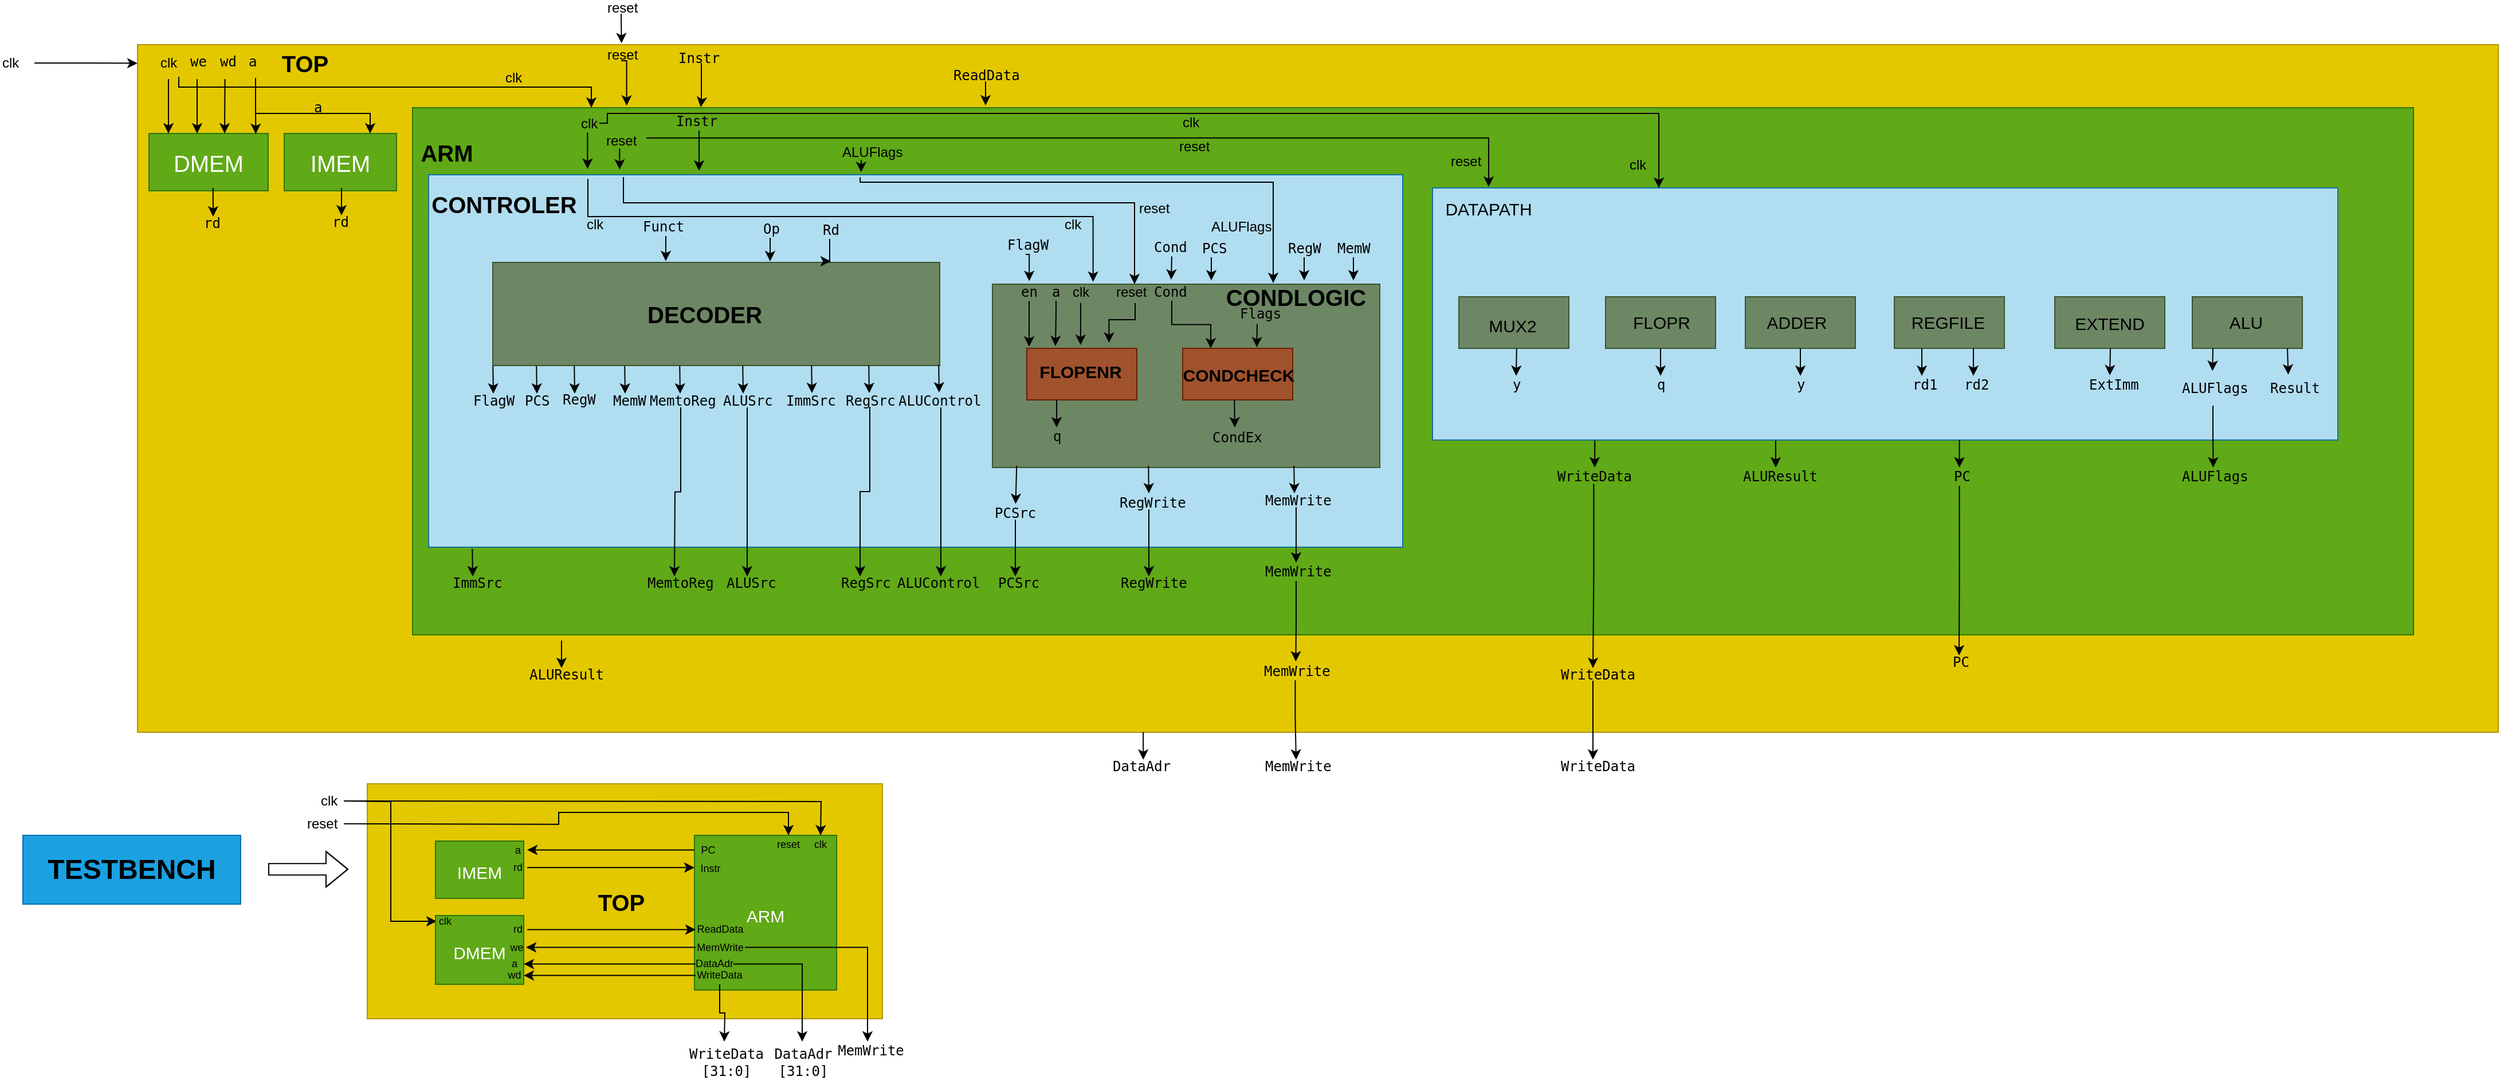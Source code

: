 <mxfile version="26.2.9">
  <diagram name="Página-1" id="NAmM1-ZtK7_rb2ben3PG">
    <mxGraphModel dx="409" dy="207" grid="1" gridSize="10" guides="1" tooltips="1" connect="1" arrows="1" fold="1" page="1" pageScale="1" pageWidth="827" pageHeight="1169" math="0" shadow="0">
      <root>
        <mxCell id="0" />
        <mxCell id="1" parent="0" />
        <mxCell id="LJNkUysy-Gn-ZSd2sY3m-12" value="" style="rounded=0;whiteSpace=wrap;html=1;fillColor=#e3c800;strokeColor=#B09500;fontColor=#000000;" parent="1" vertex="1">
          <mxGeometry x="160" y="90" width="2060" height="600" as="geometry" />
        </mxCell>
        <mxCell id="LJNkUysy-Gn-ZSd2sY3m-21" value="clk" style="text;html=1;align=left;verticalAlign=middle;whiteSpace=wrap;rounded=0;" parent="1" vertex="1">
          <mxGeometry x="40" y="91" width="30" height="30" as="geometry" />
        </mxCell>
        <mxCell id="LJNkUysy-Gn-ZSd2sY3m-22" value="TOP&amp;nbsp;" style="text;html=1;align=center;verticalAlign=middle;whiteSpace=wrap;rounded=0;fontSize=20;fontStyle=1;fontColor=light-dark(#000000,#000000);" parent="1" vertex="1">
          <mxGeometry x="260" y="81" width="98" height="50" as="geometry" />
        </mxCell>
        <mxCell id="LJNkUysy-Gn-ZSd2sY3m-25" value="reset" style="text;html=1;align=left;verticalAlign=middle;whiteSpace=wrap;rounded=0;" parent="1" vertex="1">
          <mxGeometry x="568" y="53" width="28" height="10" as="geometry" />
        </mxCell>
        <mxCell id="XlLsWRVdU46CiYbNEFcL-1" value="" style="rounded=0;whiteSpace=wrap;html=1;fillColor=#60a917;fontColor=#ffffff;strokeColor=#2D7600;" parent="1" vertex="1">
          <mxGeometry x="400" y="145" width="1746" height="460" as="geometry" />
        </mxCell>
        <mxCell id="XlLsWRVdU46CiYbNEFcL-2" value="" style="rounded=0;whiteSpace=wrap;html=1;" parent="1" vertex="1">
          <mxGeometry x="290" y="170" width="96" height="45" as="geometry" />
        </mxCell>
        <mxCell id="XlLsWRVdU46CiYbNEFcL-3" value="" style="rounded=0;whiteSpace=wrap;html=1;" parent="1" vertex="1">
          <mxGeometry x="178" y="170" width="96" height="45" as="geometry" />
        </mxCell>
        <mxCell id="XlLsWRVdU46CiYbNEFcL-7" value="&lt;span style=&quot;font-family: monospace;&quot;&gt;Instr&lt;/span&gt;" style="text;html=1;align=left;verticalAlign=middle;whiteSpace=wrap;rounded=0;" parent="1" vertex="1">
          <mxGeometry x="630" y="97" width="44" height="9" as="geometry" />
        </mxCell>
        <mxCell id="Tkcv1pHcStgOkspFxJvF-102" value="" style="edgeStyle=orthogonalEdgeStyle;rounded=0;orthogonalLoop=1;jettySize=auto;html=1;entryX=0.25;entryY=0;entryDx=0;entryDy=0;exitX=0.5;exitY=1;exitDx=0;exitDy=0;" parent="1" source="XlLsWRVdU46CiYbNEFcL-11" edge="1">
          <mxGeometry relative="1" as="geometry">
            <mxPoint x="227" y="120" as="sourcePoint" />
            <mxPoint x="212.0" y="167.5" as="targetPoint" />
          </mxGeometry>
        </mxCell>
        <mxCell id="XlLsWRVdU46CiYbNEFcL-11" value="&lt;code&gt;we&lt;/code&gt;" style="text;html=1;align=left;verticalAlign=middle;whiteSpace=wrap;rounded=0;" parent="1" vertex="1">
          <mxGeometry x="204" y="90" width="16" height="30" as="geometry" />
        </mxCell>
        <mxCell id="XlLsWRVdU46CiYbNEFcL-24" value="DMEM" style="text;html=1;align=center;verticalAlign=middle;whiteSpace=wrap;rounded=0;fontSize=20;fillColor=#60a917;fontColor=#ffffff;strokeColor=#2D7600;" parent="1" vertex="1">
          <mxGeometry x="170" y="167.5" width="104" height="50" as="geometry" />
        </mxCell>
        <mxCell id="XlLsWRVdU46CiYbNEFcL-29" value="IMEM" style="text;html=1;align=center;verticalAlign=middle;whiteSpace=wrap;rounded=0;fontSize=20;fillColor=#60a917;fontColor=#ffffff;strokeColor=#2D7600;" parent="1" vertex="1">
          <mxGeometry x="288" y="167.5" width="98" height="50" as="geometry" />
        </mxCell>
        <mxCell id="XlLsWRVdU46CiYbNEFcL-30" value="ARM" style="text;html=1;align=center;verticalAlign=middle;whiteSpace=wrap;rounded=0;fontSize=20;fontStyle=1;fontColor=light-dark(#000000,#000000);" parent="1" vertex="1">
          <mxGeometry x="381" y="159" width="98" height="50" as="geometry" />
        </mxCell>
        <mxCell id="XlLsWRVdU46CiYbNEFcL-31" value="" style="rounded=0;whiteSpace=wrap;html=1;fillColor=#b1ddf0;strokeColor=#10739e;" parent="1" vertex="1">
          <mxGeometry x="414" y="203.5" width="850" height="325" as="geometry" />
        </mxCell>
        <mxCell id="XlLsWRVdU46CiYbNEFcL-34" value="" style="rounded=0;whiteSpace=wrap;html=1;fillColor=#b1ddf0;strokeColor=#10739e;" parent="1" vertex="1">
          <mxGeometry x="1290" y="215" width="790" height="220" as="geometry" />
        </mxCell>
        <mxCell id="XlLsWRVdU46CiYbNEFcL-35" value="&lt;span style=&quot;font-size: 15px;&quot;&gt;DATA&lt;/span&gt;&lt;span style=&quot;font-size: 15px; background-color: transparent; color: light-dark(rgb(0, 0, 0), rgb(255, 255, 255));&quot;&gt;PATH&lt;/span&gt;" style="text;html=1;align=center;verticalAlign=middle;whiteSpace=wrap;rounded=0;fontSize=20;" parent="1" vertex="1">
          <mxGeometry x="1290" y="214" width="98" height="33.5" as="geometry" />
        </mxCell>
        <mxCell id="XlLsWRVdU46CiYbNEFcL-36" value="" style="rounded=0;whiteSpace=wrap;html=1;fillColor=#6d8764;fontColor=#ffffff;strokeColor=#3A5431;" parent="1" vertex="1">
          <mxGeometry x="470" y="280" width="390" height="90" as="geometry" />
        </mxCell>
        <mxCell id="XlLsWRVdU46CiYbNEFcL-38" value="" style="rounded=0;whiteSpace=wrap;html=1;fillColor=#6d8764;fontColor=#ffffff;strokeColor=#3A5431;" parent="1" vertex="1">
          <mxGeometry x="906" y="299" width="338" height="160" as="geometry" />
        </mxCell>
        <mxCell id="XlLsWRVdU46CiYbNEFcL-41" value="" style="rounded=0;whiteSpace=wrap;html=1;fillColor=#a0522d;fontColor=#ffffff;strokeColor=#6D1F00;" parent="1" vertex="1">
          <mxGeometry x="936" y="355" width="96" height="45" as="geometry" />
        </mxCell>
        <mxCell id="XlLsWRVdU46CiYbNEFcL-44" value="" style="rounded=0;whiteSpace=wrap;html=1;fillColor=#a0522d;fontColor=#ffffff;strokeColor=#6D1F00;" parent="1" vertex="1">
          <mxGeometry x="1072" y="355" width="96" height="45" as="geometry" />
        </mxCell>
        <mxCell id="XlLsWRVdU46CiYbNEFcL-45" value="&lt;span style=&quot;font-size: 15px;&quot;&gt;CONDCHECK&lt;/span&gt;" style="text;html=1;align=center;verticalAlign=middle;whiteSpace=wrap;rounded=0;fontSize=20;fontStyle=1;fontColor=light-dark(#000000,#000000);" parent="1" vertex="1">
          <mxGeometry x="1072" y="355" width="98" height="42.5" as="geometry" />
        </mxCell>
        <mxCell id="XlLsWRVdU46CiYbNEFcL-50" value="" style="rounded=0;whiteSpace=wrap;html=1;fillColor=#6d8764;fontColor=#ffffff;strokeColor=#3A5431;" parent="1" vertex="1">
          <mxGeometry x="1313" y="310" width="96" height="45" as="geometry" />
        </mxCell>
        <mxCell id="XlLsWRVdU46CiYbNEFcL-52" value="" style="rounded=0;whiteSpace=wrap;html=1;fillColor=#6d8764;fontColor=#ffffff;strokeColor=#3A5431;" parent="1" vertex="1">
          <mxGeometry x="1441" y="310" width="96" height="45" as="geometry" />
        </mxCell>
        <mxCell id="XlLsWRVdU46CiYbNEFcL-56" value="" style="rounded=0;whiteSpace=wrap;html=1;fillColor=#6d8764;fontColor=#ffffff;strokeColor=#3A5431;" parent="1" vertex="1">
          <mxGeometry x="1563" y="310" width="96" height="45" as="geometry" />
        </mxCell>
        <mxCell id="XlLsWRVdU46CiYbNEFcL-57" value="&lt;span style=&quot;font-size: 15px;&quot;&gt;ADDER&lt;/span&gt;" style="text;html=1;align=center;verticalAlign=middle;whiteSpace=wrap;rounded=0;fontSize=20;" parent="1" vertex="1">
          <mxGeometry x="1559" y="305" width="98" height="50" as="geometry" />
        </mxCell>
        <mxCell id="XlLsWRVdU46CiYbNEFcL-58" value="" style="rounded=0;whiteSpace=wrap;html=1;fillColor=#6d8764;fontColor=#ffffff;strokeColor=#3A5431;" parent="1" vertex="1">
          <mxGeometry x="1693" y="310" width="96" height="45" as="geometry" />
        </mxCell>
        <mxCell id="XlLsWRVdU46CiYbNEFcL-59" value="&lt;span style=&quot;font-size: 15px;&quot;&gt;REGFILE&lt;/span&gt;" style="text;html=1;align=center;verticalAlign=middle;whiteSpace=wrap;rounded=0;fontSize=20;" parent="1" vertex="1">
          <mxGeometry x="1691" y="304.5" width="98" height="50" as="geometry" />
        </mxCell>
        <mxCell id="XlLsWRVdU46CiYbNEFcL-60" value="" style="rounded=0;whiteSpace=wrap;html=1;fillColor=#6d8764;fontColor=#ffffff;strokeColor=#3A5431;" parent="1" vertex="1">
          <mxGeometry x="1833" y="310" width="96" height="45" as="geometry" />
        </mxCell>
        <mxCell id="XlLsWRVdU46CiYbNEFcL-61" value="&lt;span style=&quot;font-size: 15px;&quot;&gt;EXTEND&lt;/span&gt;" style="text;html=1;align=center;verticalAlign=middle;whiteSpace=wrap;rounded=0;fontSize=20;" parent="1" vertex="1">
          <mxGeometry x="1832" y="306" width="98" height="50" as="geometry" />
        </mxCell>
        <mxCell id="XlLsWRVdU46CiYbNEFcL-62" value="" style="rounded=0;whiteSpace=wrap;html=1;fillColor=#6d8764;fontColor=#ffffff;strokeColor=#3A5431;" parent="1" vertex="1">
          <mxGeometry x="1953" y="310" width="96" height="45" as="geometry" />
        </mxCell>
        <mxCell id="XlLsWRVdU46CiYbNEFcL-63" value="&lt;span style=&quot;font-size: 15px;&quot;&gt;ALU&lt;/span&gt;" style="text;html=1;align=center;verticalAlign=middle;whiteSpace=wrap;rounded=0;fontSize=20;" parent="1" vertex="1">
          <mxGeometry x="1951" y="305" width="98" height="50" as="geometry" />
        </mxCell>
        <mxCell id="Tkcv1pHcStgOkspFxJvF-100" value="" style="edgeStyle=orthogonalEdgeStyle;rounded=0;orthogonalLoop=1;jettySize=auto;html=1;" parent="1" source="tNusRQFWXDD-pon_z9ov-1" target="Tkcv1pHcStgOkspFxJvF-64" edge="1">
          <mxGeometry relative="1" as="geometry" />
        </mxCell>
        <mxCell id="tNusRQFWXDD-pon_z9ov-1" value="&lt;code&gt;ALUFlags&lt;/code&gt;" style="text;html=1;align=left;verticalAlign=middle;whiteSpace=wrap;rounded=0;" parent="1" vertex="1">
          <mxGeometry x="1942" y="375" width="58" height="30" as="geometry" />
        </mxCell>
        <mxCell id="tNusRQFWXDD-pon_z9ov-2" value="&lt;code&gt;Result&amp;nbsp;&lt;/code&gt;" style="text;html=1;align=left;verticalAlign=middle;whiteSpace=wrap;rounded=0;" parent="1" vertex="1">
          <mxGeometry x="2019" y="375" width="30" height="30" as="geometry" />
        </mxCell>
        <mxCell id="tNusRQFWXDD-pon_z9ov-3" style="edgeStyle=orthogonalEdgeStyle;rounded=0;orthogonalLoop=1;jettySize=auto;html=1;exitX=0.75;exitY=1;exitDx=0;exitDy=0;entryX=0.225;entryY=0.096;entryDx=0;entryDy=0;entryPerimeter=0;" parent="1" edge="1">
          <mxGeometry relative="1" as="geometry">
            <mxPoint x="2036" y="355" as="sourcePoint" />
            <mxPoint x="2036.75" y="377.88" as="targetPoint" />
          </mxGeometry>
        </mxCell>
        <mxCell id="tNusRQFWXDD-pon_z9ov-4" style="edgeStyle=orthogonalEdgeStyle;rounded=0;orthogonalLoop=1;jettySize=auto;html=1;exitX=0;exitY=1;exitDx=0;exitDy=0;entryX=0.353;entryY=-0.009;entryDx=0;entryDy=0;entryPerimeter=0;" parent="1" edge="1">
          <mxGeometry relative="1" as="geometry">
            <mxPoint x="1971" y="355" as="sourcePoint" />
            <mxPoint x="1970.59" y="374.73" as="targetPoint" />
          </mxGeometry>
        </mxCell>
        <mxCell id="tNusRQFWXDD-pon_z9ov-6" value="&lt;font face=&quot;monospace&quot;&gt;y&lt;/font&gt;" style="text;html=1;align=left;verticalAlign=middle;whiteSpace=wrap;rounded=0;" parent="1" vertex="1">
          <mxGeometry x="1358" y="379" width="10" height="16" as="geometry" />
        </mxCell>
        <mxCell id="tNusRQFWXDD-pon_z9ov-7" style="edgeStyle=orthogonalEdgeStyle;rounded=0;orthogonalLoop=1;jettySize=auto;html=1;exitX=0.525;exitY=1.003;exitDx=0;exitDy=0;entryX=0.5;entryY=0;entryDx=0;entryDy=0;exitPerimeter=0;" parent="1" source="XlLsWRVdU46CiYbNEFcL-50" target="tNusRQFWXDD-pon_z9ov-6" edge="1">
          <mxGeometry relative="1" as="geometry">
            <mxPoint x="1363.75" y="351" as="sourcePoint" />
            <mxPoint x="1363.75" y="375" as="targetPoint" />
          </mxGeometry>
        </mxCell>
        <mxCell id="tNusRQFWXDD-pon_z9ov-8" value="&lt;font face=&quot;monospace&quot;&gt;q&lt;/font&gt;" style="text;html=1;align=left;verticalAlign=middle;whiteSpace=wrap;rounded=0;" parent="1" vertex="1">
          <mxGeometry x="1484" y="379" width="10" height="16" as="geometry" />
        </mxCell>
        <mxCell id="tNusRQFWXDD-pon_z9ov-9" style="edgeStyle=orthogonalEdgeStyle;rounded=0;orthogonalLoop=1;jettySize=auto;html=1;exitX=0.525;exitY=1.003;exitDx=0;exitDy=0;entryX=0.5;entryY=0;entryDx=0;entryDy=0;exitPerimeter=0;" parent="1" target="tNusRQFWXDD-pon_z9ov-8" edge="1">
          <mxGeometry relative="1" as="geometry">
            <mxPoint x="1489" y="355" as="sourcePoint" />
            <mxPoint x="1489.75" y="375" as="targetPoint" />
          </mxGeometry>
        </mxCell>
        <mxCell id="tNusRQFWXDD-pon_z9ov-10" value="&lt;font face=&quot;monospace&quot;&gt;q&lt;/font&gt;" style="text;html=1;align=left;verticalAlign=middle;whiteSpace=wrap;rounded=0;" parent="1" vertex="1">
          <mxGeometry x="957" y="424" width="10" height="16" as="geometry" />
        </mxCell>
        <mxCell id="tNusRQFWXDD-pon_z9ov-11" style="edgeStyle=orthogonalEdgeStyle;rounded=0;orthogonalLoop=1;jettySize=auto;html=1;exitX=0.525;exitY=1.003;exitDx=0;exitDy=0;entryX=0.5;entryY=0;entryDx=0;entryDy=0;exitPerimeter=0;" parent="1" target="tNusRQFWXDD-pon_z9ov-10" edge="1">
          <mxGeometry relative="1" as="geometry">
            <mxPoint x="962" y="400" as="sourcePoint" />
            <mxPoint x="962.75" y="420" as="targetPoint" />
          </mxGeometry>
        </mxCell>
        <mxCell id="tNusRQFWXDD-pon_z9ov-16" value="&lt;font face=&quot;monospace&quot;&gt;y&lt;/font&gt;" style="text;html=1;align=left;verticalAlign=middle;whiteSpace=wrap;rounded=0;" parent="1" vertex="1">
          <mxGeometry x="1606" y="379" width="10" height="16" as="geometry" />
        </mxCell>
        <mxCell id="tNusRQFWXDD-pon_z9ov-17" style="edgeStyle=orthogonalEdgeStyle;rounded=0;orthogonalLoop=1;jettySize=auto;html=1;exitX=0.525;exitY=1.003;exitDx=0;exitDy=0;entryX=0.5;entryY=0;entryDx=0;entryDy=0;exitPerimeter=0;" parent="1" target="tNusRQFWXDD-pon_z9ov-16" edge="1">
          <mxGeometry relative="1" as="geometry">
            <mxPoint x="1611" y="355" as="sourcePoint" />
            <mxPoint x="1611.75" y="375" as="targetPoint" />
          </mxGeometry>
        </mxCell>
        <mxCell id="tNusRQFWXDD-pon_z9ov-20" value="&lt;font face=&quot;monospace&quot;&gt;rd1&lt;/font&gt;" style="text;html=1;align=left;verticalAlign=middle;whiteSpace=wrap;rounded=0;" parent="1" vertex="1">
          <mxGeometry x="1707" y="379" width="20" height="16" as="geometry" />
        </mxCell>
        <mxCell id="tNusRQFWXDD-pon_z9ov-21" style="edgeStyle=orthogonalEdgeStyle;rounded=0;orthogonalLoop=1;jettySize=auto;html=1;entryX=0.5;entryY=0;entryDx=0;entryDy=0;" parent="1" target="tNusRQFWXDD-pon_z9ov-20" edge="1">
          <mxGeometry relative="1" as="geometry">
            <mxPoint x="1717" y="355" as="sourcePoint" />
            <mxPoint x="1712.75" y="375" as="targetPoint" />
          </mxGeometry>
        </mxCell>
        <mxCell id="tNusRQFWXDD-pon_z9ov-24" value="&lt;font face=&quot;monospace&quot;&gt;rd2&lt;/font&gt;" style="text;html=1;align=left;verticalAlign=middle;whiteSpace=wrap;rounded=0;" parent="1" vertex="1">
          <mxGeometry x="1752" y="379" width="20" height="16" as="geometry" />
        </mxCell>
        <mxCell id="tNusRQFWXDD-pon_z9ov-25" style="edgeStyle=orthogonalEdgeStyle;rounded=0;orthogonalLoop=1;jettySize=auto;html=1;entryX=0.5;entryY=0;entryDx=0;entryDy=0;" parent="1" target="tNusRQFWXDD-pon_z9ov-24" edge="1">
          <mxGeometry relative="1" as="geometry">
            <mxPoint x="1762" y="355" as="sourcePoint" />
            <mxPoint x="1757.75" y="375" as="targetPoint" />
          </mxGeometry>
        </mxCell>
        <mxCell id="tNusRQFWXDD-pon_z9ov-26" style="edgeStyle=orthogonalEdgeStyle;rounded=0;orthogonalLoop=1;jettySize=auto;html=1;entryX=0.5;entryY=0;entryDx=0;entryDy=0;" parent="1" target="tNusRQFWXDD-pon_z9ov-27" edge="1">
          <mxGeometry relative="1" as="geometry">
            <mxPoint x="1881.5" y="355" as="sourcePoint" />
            <mxPoint x="1867.25" y="375" as="targetPoint" />
          </mxGeometry>
        </mxCell>
        <mxCell id="tNusRQFWXDD-pon_z9ov-27" value="&lt;code&gt;ExtImm&lt;/code&gt;" style="text;html=1;align=left;verticalAlign=middle;whiteSpace=wrap;rounded=0;" parent="1" vertex="1">
          <mxGeometry x="1860.5" y="378.5" width="41" height="16" as="geometry" />
        </mxCell>
        <mxCell id="tNusRQFWXDD-pon_z9ov-28" value="&lt;font face=&quot;monospace&quot;&gt;rd&lt;/font&gt;" style="text;html=1;align=left;verticalAlign=middle;whiteSpace=wrap;rounded=0;" parent="1" vertex="1">
          <mxGeometry x="216" y="240" width="20" height="11" as="geometry" />
        </mxCell>
        <mxCell id="tNusRQFWXDD-pon_z9ov-29" style="edgeStyle=orthogonalEdgeStyle;rounded=0;orthogonalLoop=1;jettySize=auto;html=1;exitX=0.5;exitY=1;exitDx=0;exitDy=0;entryX=0.5;entryY=0;entryDx=0;entryDy=0;" parent="1" target="tNusRQFWXDD-pon_z9ov-28" edge="1">
          <mxGeometry relative="1" as="geometry">
            <mxPoint x="225.9" y="215" as="sourcePoint" />
            <mxPoint x="225.9" y="239" as="targetPoint" />
          </mxGeometry>
        </mxCell>
        <mxCell id="tNusRQFWXDD-pon_z9ov-31" style="edgeStyle=orthogonalEdgeStyle;rounded=0;orthogonalLoop=1;jettySize=auto;html=1;exitX=0.5;exitY=1;exitDx=0;exitDy=0;entryX=0.5;entryY=0;entryDx=0;entryDy=0;" parent="1" target="tNusRQFWXDD-pon_z9ov-32" edge="1">
          <mxGeometry relative="1" as="geometry">
            <mxPoint x="338" y="215" as="sourcePoint" />
            <mxPoint x="333.75" y="235" as="targetPoint" />
          </mxGeometry>
        </mxCell>
        <mxCell id="tNusRQFWXDD-pon_z9ov-32" value="&lt;font face=&quot;monospace&quot;&gt;rd&lt;/font&gt;" style="text;html=1;align=left;verticalAlign=middle;whiteSpace=wrap;rounded=0;" parent="1" vertex="1">
          <mxGeometry x="328" y="239" width="20" height="11" as="geometry" />
        </mxCell>
        <mxCell id="tNusRQFWXDD-pon_z9ov-33" value="&lt;code&gt;ALUResult&lt;/code&gt;" style="text;html=1;align=left;verticalAlign=middle;whiteSpace=wrap;rounded=0;" parent="1" vertex="1">
          <mxGeometry x="500" y="634" width="60" height="11" as="geometry" />
        </mxCell>
        <mxCell id="tNusRQFWXDD-pon_z9ov-34" style="edgeStyle=orthogonalEdgeStyle;rounded=0;orthogonalLoop=1;jettySize=auto;html=1;entryX=0.5;entryY=0;entryDx=0;entryDy=0;" parent="1" target="tNusRQFWXDD-pon_z9ov-33" edge="1">
          <mxGeometry relative="1" as="geometry">
            <mxPoint x="530" y="610" as="sourcePoint" />
            <mxPoint x="505.75" y="630" as="targetPoint" />
          </mxGeometry>
        </mxCell>
        <mxCell id="tNusRQFWXDD-pon_z9ov-35" value="&lt;code&gt;WriteData&lt;/code&gt;" style="text;html=1;align=left;verticalAlign=middle;whiteSpace=wrap;rounded=0;" parent="1" vertex="1">
          <mxGeometry x="1400" y="634" width="60" height="11" as="geometry" />
        </mxCell>
        <mxCell id="tNusRQFWXDD-pon_z9ov-37" style="edgeStyle=orthogonalEdgeStyle;rounded=0;orthogonalLoop=1;jettySize=auto;html=1;exitX=0.57;exitY=0.888;exitDx=0;exitDy=0;exitPerimeter=0;" parent="1" source="Tkcv1pHcStgOkspFxJvF-76" target="tNusRQFWXDD-pon_z9ov-35" edge="1">
          <mxGeometry relative="1" as="geometry">
            <mxPoint x="1439.92" y="610" as="sourcePoint" />
            <mxPoint x="1439.92" y="634" as="targetPoint" />
          </mxGeometry>
        </mxCell>
        <mxCell id="Tkcv1pHcStgOkspFxJvF-1" value="&lt;code&gt;RegSrc&lt;/code&gt;" style="text;html=1;align=left;verticalAlign=middle;whiteSpace=wrap;rounded=0;" parent="1" vertex="1">
          <mxGeometry x="772" y="554" width="37" height="11" as="geometry" />
        </mxCell>
        <mxCell id="Tkcv1pHcStgOkspFxJvF-2" style="edgeStyle=orthogonalEdgeStyle;rounded=0;orthogonalLoop=1;jettySize=auto;html=1;entryX=0.5;entryY=0;entryDx=0;entryDy=0;exitX=0.5;exitY=1;exitDx=0;exitDy=0;" parent="1" source="Tkcv1pHcStgOkspFxJvF-44" target="Tkcv1pHcStgOkspFxJvF-1" edge="1">
          <mxGeometry relative="1" as="geometry">
            <mxPoint x="789" y="530" as="sourcePoint" />
            <mxPoint x="777.75" y="550" as="targetPoint" />
            <Array as="points" />
          </mxGeometry>
        </mxCell>
        <mxCell id="Tkcv1pHcStgOkspFxJvF-6" value="&lt;code&gt;RegWrite&lt;/code&gt;" style="text;html=1;align=left;verticalAlign=middle;whiteSpace=wrap;rounded=0;" parent="1" vertex="1">
          <mxGeometry x="1016" y="554" width="53" height="11" as="geometry" />
        </mxCell>
        <mxCell id="Tkcv1pHcStgOkspFxJvF-8" style="edgeStyle=orthogonalEdgeStyle;rounded=0;orthogonalLoop=1;jettySize=auto;html=1;exitX=0.486;exitY=1;exitDx=0;exitDy=0;exitPerimeter=0;" parent="1" edge="1">
          <mxGeometry relative="1" as="geometry">
            <mxPoint x="452.13" y="530" as="sourcePoint" />
            <mxPoint x="452.5" y="554" as="targetPoint" />
          </mxGeometry>
        </mxCell>
        <mxCell id="Tkcv1pHcStgOkspFxJvF-9" value="&lt;code&gt;ImmSrc&lt;/code&gt;" style="text;html=1;align=left;verticalAlign=middle;whiteSpace=wrap;rounded=0;" parent="1" vertex="1">
          <mxGeometry x="433" y="554" width="40" height="11" as="geometry" />
        </mxCell>
        <mxCell id="Tkcv1pHcStgOkspFxJvF-10" style="edgeStyle=orthogonalEdgeStyle;rounded=0;orthogonalLoop=1;jettySize=auto;html=1;exitX=0.5;exitY=1;exitDx=0;exitDy=0;entryX=0.5;entryY=0;entryDx=0;entryDy=0;" parent="1" source="Tkcv1pHcStgOkspFxJvF-40" target="Tkcv1pHcStgOkspFxJvF-11" edge="1">
          <mxGeometry relative="1" as="geometry">
            <mxPoint x="684.13" y="530.01" as="sourcePoint" />
            <mxPoint x="684.5" y="554.01" as="targetPoint" />
          </mxGeometry>
        </mxCell>
        <mxCell id="Tkcv1pHcStgOkspFxJvF-11" value="&lt;code&gt;ALUSrc&lt;/code&gt;" style="text;html=1;align=left;verticalAlign=middle;whiteSpace=wrap;rounded=0;" parent="1" vertex="1">
          <mxGeometry x="672" y="554.01" width="40" height="11" as="geometry" />
        </mxCell>
        <mxCell id="Tkcv1pHcStgOkspFxJvF-12" value="&lt;code&gt;ALUControl&lt;/code&gt;" style="text;html=1;align=left;verticalAlign=middle;whiteSpace=wrap;rounded=0;" parent="1" vertex="1">
          <mxGeometry x="821" y="554.02" width="70" height="11" as="geometry" />
        </mxCell>
        <mxCell id="Tkcv1pHcStgOkspFxJvF-16" value="&lt;code&gt;MemWrite&lt;/code&gt;" style="text;html=1;align=left;verticalAlign=middle;whiteSpace=wrap;rounded=0;" parent="1" vertex="1">
          <mxGeometry x="1142" y="542" width="58" height="16" as="geometry" />
        </mxCell>
        <mxCell id="Tkcv1pHcStgOkspFxJvF-18" value="&lt;code&gt;MemtoReg&lt;/code&gt;" style="text;html=1;align=left;verticalAlign=middle;whiteSpace=wrap;rounded=0;" parent="1" vertex="1">
          <mxGeometry x="603" y="554.02" width="58" height="11" as="geometry" />
        </mxCell>
        <mxCell id="Tkcv1pHcStgOkspFxJvF-19" style="edgeStyle=orthogonalEdgeStyle;rounded=0;orthogonalLoop=1;jettySize=auto;html=1;exitX=0.5;exitY=1;exitDx=0;exitDy=0;" parent="1" source="Tkcv1pHcStgOkspFxJvF-39" edge="1">
          <mxGeometry relative="1" as="geometry">
            <mxPoint x="628.13" y="530.02" as="sourcePoint" />
            <mxPoint x="628.5" y="554.02" as="targetPoint" />
          </mxGeometry>
        </mxCell>
        <mxCell id="Tkcv1pHcStgOkspFxJvF-20" value="&lt;code&gt;PCSrc&lt;/code&gt;" style="text;html=1;align=left;verticalAlign=middle;whiteSpace=wrap;rounded=0;" parent="1" vertex="1">
          <mxGeometry x="909" y="554" width="34" height="11" as="geometry" />
        </mxCell>
        <mxCell id="Tkcv1pHcStgOkspFxJvF-34" style="edgeStyle=orthogonalEdgeStyle;rounded=0;orthogonalLoop=1;jettySize=auto;html=1;exitX=0.486;exitY=1;exitDx=0;exitDy=0;exitPerimeter=0;" parent="1" edge="1">
          <mxGeometry relative="1" as="geometry">
            <mxPoint x="541.13" y="370.5" as="sourcePoint" />
            <mxPoint x="541.5" y="394.5" as="targetPoint" />
          </mxGeometry>
        </mxCell>
        <mxCell id="Tkcv1pHcStgOkspFxJvF-35" value="&lt;code&gt;RegW&lt;/code&gt;" style="text;html=1;align=left;verticalAlign=middle;whiteSpace=wrap;rounded=0;" parent="1" vertex="1">
          <mxGeometry x="529" y="394.5" width="18" height="11" as="geometry" />
        </mxCell>
        <mxCell id="Tkcv1pHcStgOkspFxJvF-36" value="&lt;code&gt;MemW&lt;/code&gt;" style="text;html=1;align=left;verticalAlign=middle;whiteSpace=wrap;rounded=0;" parent="1" vertex="1">
          <mxGeometry x="573" y="395.5" width="18" height="11" as="geometry" />
        </mxCell>
        <mxCell id="Tkcv1pHcStgOkspFxJvF-37" style="edgeStyle=orthogonalEdgeStyle;rounded=0;orthogonalLoop=1;jettySize=auto;html=1;exitX=0.486;exitY=1;exitDx=0;exitDy=0;exitPerimeter=0;" parent="1" edge="1">
          <mxGeometry relative="1" as="geometry">
            <mxPoint x="585.13" y="370.5" as="sourcePoint" />
            <mxPoint x="585.5" y="394.5" as="targetPoint" />
          </mxGeometry>
        </mxCell>
        <mxCell id="Tkcv1pHcStgOkspFxJvF-38" style="edgeStyle=orthogonalEdgeStyle;rounded=0;orthogonalLoop=1;jettySize=auto;html=1;exitX=0.486;exitY=1;exitDx=0;exitDy=0;exitPerimeter=0;" parent="1" edge="1">
          <mxGeometry relative="1" as="geometry">
            <mxPoint x="633.13" y="370.5" as="sourcePoint" />
            <mxPoint x="633.5" y="394.5" as="targetPoint" />
          </mxGeometry>
        </mxCell>
        <mxCell id="Tkcv1pHcStgOkspFxJvF-39" value="&lt;code&gt;MemtoReg&lt;/code&gt;" style="text;html=1;align=left;verticalAlign=middle;whiteSpace=wrap;rounded=0;" parent="1" vertex="1">
          <mxGeometry x="605" y="395.5" width="58" height="11" as="geometry" />
        </mxCell>
        <mxCell id="Tkcv1pHcStgOkspFxJvF-40" value="&lt;code&gt;ALUSrc&lt;/code&gt;" style="text;html=1;align=left;verticalAlign=middle;whiteSpace=wrap;rounded=0;" parent="1" vertex="1">
          <mxGeometry x="669" y="395.5" width="46" height="11" as="geometry" />
        </mxCell>
        <mxCell id="Tkcv1pHcStgOkspFxJvF-41" style="edgeStyle=orthogonalEdgeStyle;rounded=0;orthogonalLoop=1;jettySize=auto;html=1;exitX=0.486;exitY=1;exitDx=0;exitDy=0;exitPerimeter=0;" parent="1" edge="1">
          <mxGeometry relative="1" as="geometry">
            <mxPoint x="688.13" y="370.5" as="sourcePoint" />
            <mxPoint x="688.5" y="394.5" as="targetPoint" />
          </mxGeometry>
        </mxCell>
        <mxCell id="Tkcv1pHcStgOkspFxJvF-42" value="&lt;code&gt;ImmSrc&lt;/code&gt;" style="text;html=1;align=left;verticalAlign=middle;whiteSpace=wrap;rounded=0;" parent="1" vertex="1">
          <mxGeometry x="724" y="395" width="46" height="11" as="geometry" />
        </mxCell>
        <mxCell id="Tkcv1pHcStgOkspFxJvF-43" style="edgeStyle=orthogonalEdgeStyle;rounded=0;orthogonalLoop=1;jettySize=auto;html=1;exitX=0.486;exitY=1;exitDx=0;exitDy=0;exitPerimeter=0;" parent="1" edge="1">
          <mxGeometry relative="1" as="geometry">
            <mxPoint x="748.13" y="370" as="sourcePoint" />
            <mxPoint x="748.5" y="394" as="targetPoint" />
          </mxGeometry>
        </mxCell>
        <mxCell id="Tkcv1pHcStgOkspFxJvF-44" value="&lt;code&gt;RegSrc&lt;/code&gt;" style="text;html=1;align=left;verticalAlign=middle;whiteSpace=wrap;rounded=0;" parent="1" vertex="1">
          <mxGeometry x="776" y="395" width="46" height="11" as="geometry" />
        </mxCell>
        <mxCell id="Tkcv1pHcStgOkspFxJvF-45" style="edgeStyle=orthogonalEdgeStyle;rounded=0;orthogonalLoop=1;jettySize=auto;html=1;exitX=0.486;exitY=1;exitDx=0;exitDy=0;exitPerimeter=0;" parent="1" edge="1">
          <mxGeometry relative="1" as="geometry">
            <mxPoint x="798.13" y="370" as="sourcePoint" />
            <mxPoint x="798.5" y="394" as="targetPoint" />
          </mxGeometry>
        </mxCell>
        <mxCell id="Tkcv1pHcStgOkspFxJvF-46" value="&lt;code&gt;FlagW&lt;/code&gt;" style="text;html=1;align=left;verticalAlign=middle;whiteSpace=wrap;rounded=0;" parent="1" vertex="1">
          <mxGeometry x="451" y="395.5" width="40" height="11" as="geometry" />
        </mxCell>
        <mxCell id="Tkcv1pHcStgOkspFxJvF-47" style="edgeStyle=orthogonalEdgeStyle;rounded=0;orthogonalLoop=1;jettySize=auto;html=1;exitX=0.486;exitY=1;exitDx=0;exitDy=0;exitPerimeter=0;" parent="1" edge="1">
          <mxGeometry relative="1" as="geometry">
            <mxPoint x="470.13" y="370.5" as="sourcePoint" />
            <mxPoint x="470.5" y="394.5" as="targetPoint" />
          </mxGeometry>
        </mxCell>
        <mxCell id="Tkcv1pHcStgOkspFxJvF-48" style="edgeStyle=orthogonalEdgeStyle;rounded=0;orthogonalLoop=1;jettySize=auto;html=1;exitX=0.486;exitY=1;exitDx=0;exitDy=0;exitPerimeter=0;" parent="1" edge="1">
          <mxGeometry relative="1" as="geometry">
            <mxPoint x="508.13" y="370.5" as="sourcePoint" />
            <mxPoint x="508.5" y="394.5" as="targetPoint" />
          </mxGeometry>
        </mxCell>
        <mxCell id="Tkcv1pHcStgOkspFxJvF-49" value="&lt;code&gt;PCS&lt;/code&gt;" style="text;html=1;align=left;verticalAlign=middle;whiteSpace=wrap;rounded=0;" parent="1" vertex="1">
          <mxGeometry x="496" y="395.5" width="18" height="11" as="geometry" />
        </mxCell>
        <mxCell id="Tkcv1pHcStgOkspFxJvF-50" style="edgeStyle=orthogonalEdgeStyle;rounded=0;orthogonalLoop=1;jettySize=auto;html=1;exitX=0.486;exitY=1;exitDx=0;exitDy=0;exitPerimeter=0;" parent="1" edge="1">
          <mxGeometry relative="1" as="geometry">
            <mxPoint x="859.13" y="369.5" as="sourcePoint" />
            <mxPoint x="859.5" y="393.5" as="targetPoint" />
          </mxGeometry>
        </mxCell>
        <mxCell id="CKNrUkSeNn1A6rp5u34P-62" style="edgeStyle=orthogonalEdgeStyle;rounded=0;orthogonalLoop=1;jettySize=auto;html=1;exitX=0.5;exitY=1;exitDx=0;exitDy=0;entryX=0.5;entryY=0;entryDx=0;entryDy=0;" parent="1" edge="1">
          <mxGeometry relative="1" as="geometry">
            <mxPoint x="861" y="406.5" as="sourcePoint" />
            <mxPoint x="861" y="554.02" as="targetPoint" />
          </mxGeometry>
        </mxCell>
        <mxCell id="Tkcv1pHcStgOkspFxJvF-51" value="&lt;code&gt;ALUControl&lt;/code&gt;" style="text;html=1;align=left;verticalAlign=middle;whiteSpace=wrap;rounded=0;" parent="1" vertex="1">
          <mxGeometry x="822" y="395.5" width="68" height="11" as="geometry" />
        </mxCell>
        <mxCell id="CKNrUkSeNn1A6rp5u34P-59" value="" style="edgeStyle=orthogonalEdgeStyle;rounded=0;orthogonalLoop=1;jettySize=auto;html=1;" parent="1" source="Tkcv1pHcStgOkspFxJvF-53" target="Tkcv1pHcStgOkspFxJvF-20" edge="1">
          <mxGeometry relative="1" as="geometry" />
        </mxCell>
        <mxCell id="Tkcv1pHcStgOkspFxJvF-53" value="&lt;code&gt;PCSrc&lt;/code&gt;" style="text;html=1;align=left;verticalAlign=middle;whiteSpace=wrap;rounded=0;" parent="1" vertex="1">
          <mxGeometry x="906" y="493.5" width="40" height="11" as="geometry" />
        </mxCell>
        <mxCell id="Tkcv1pHcStgOkspFxJvF-54" style="edgeStyle=orthogonalEdgeStyle;rounded=0;orthogonalLoop=1;jettySize=auto;html=1;exitX=0.486;exitY=1;exitDx=0;exitDy=0;exitPerimeter=0;entryX=0.506;entryY=-0.249;entryDx=0;entryDy=0;entryPerimeter=0;" parent="1" target="Tkcv1pHcStgOkspFxJvF-53" edge="1">
          <mxGeometry relative="1" as="geometry">
            <mxPoint x="927.13" y="457.5" as="sourcePoint" />
            <mxPoint x="927.5" y="481.5" as="targetPoint" />
          </mxGeometry>
        </mxCell>
        <mxCell id="Tkcv1pHcStgOkspFxJvF-58" style="edgeStyle=orthogonalEdgeStyle;rounded=0;orthogonalLoop=1;jettySize=auto;html=1;exitX=0.486;exitY=1;exitDx=0;exitDy=0;exitPerimeter=0;" parent="1" edge="1">
          <mxGeometry relative="1" as="geometry">
            <mxPoint x="1042.13" y="457.5" as="sourcePoint" />
            <mxPoint x="1042.5" y="481.5" as="targetPoint" />
          </mxGeometry>
        </mxCell>
        <mxCell id="CKNrUkSeNn1A6rp5u34P-61" value="" style="edgeStyle=orthogonalEdgeStyle;rounded=0;orthogonalLoop=1;jettySize=auto;html=1;" parent="1" source="Tkcv1pHcStgOkspFxJvF-59" target="Tkcv1pHcStgOkspFxJvF-6" edge="1">
          <mxGeometry relative="1" as="geometry" />
        </mxCell>
        <mxCell id="Tkcv1pHcStgOkspFxJvF-59" value="&lt;code&gt;RegWrite&lt;/code&gt;" style="text;html=1;align=left;verticalAlign=middle;whiteSpace=wrap;rounded=0;" parent="1" vertex="1">
          <mxGeometry x="1015" y="484.5" width="55" height="11" as="geometry" />
        </mxCell>
        <mxCell id="CKNrUkSeNn1A6rp5u34P-36" value="" style="edgeStyle=orthogonalEdgeStyle;rounded=0;orthogonalLoop=1;jettySize=auto;html=1;" parent="1" source="Tkcv1pHcStgOkspFxJvF-60" target="Tkcv1pHcStgOkspFxJvF-16" edge="1">
          <mxGeometry relative="1" as="geometry" />
        </mxCell>
        <mxCell id="Tkcv1pHcStgOkspFxJvF-60" value="&lt;code&gt;MemWrite&lt;/code&gt;" style="text;html=1;align=left;verticalAlign=middle;whiteSpace=wrap;rounded=0;" parent="1" vertex="1">
          <mxGeometry x="1142" y="482.5" width="58" height="11" as="geometry" />
        </mxCell>
        <mxCell id="Tkcv1pHcStgOkspFxJvF-61" style="edgeStyle=orthogonalEdgeStyle;rounded=0;orthogonalLoop=1;jettySize=auto;html=1;exitX=0.486;exitY=1;exitDx=0;exitDy=0;exitPerimeter=0;" parent="1" edge="1">
          <mxGeometry relative="1" as="geometry">
            <mxPoint x="1169.13" y="457.5" as="sourcePoint" />
            <mxPoint x="1169.5" y="481.5" as="targetPoint" />
          </mxGeometry>
        </mxCell>
        <mxCell id="Tkcv1pHcStgOkspFxJvF-62" value="&lt;code&gt;CondEx&lt;/code&gt;" style="text;html=1;align=left;verticalAlign=middle;whiteSpace=wrap;rounded=0;" parent="1" vertex="1">
          <mxGeometry x="1096" y="427" width="40" height="11" as="geometry" />
        </mxCell>
        <mxCell id="Tkcv1pHcStgOkspFxJvF-63" style="edgeStyle=orthogonalEdgeStyle;rounded=0;orthogonalLoop=1;jettySize=auto;html=1;exitX=0.486;exitY=1;exitDx=0;exitDy=0;exitPerimeter=0;" parent="1" edge="1">
          <mxGeometry relative="1" as="geometry">
            <mxPoint x="1117.13" y="400" as="sourcePoint" />
            <mxPoint x="1117.5" y="424" as="targetPoint" />
          </mxGeometry>
        </mxCell>
        <mxCell id="Tkcv1pHcStgOkspFxJvF-64" value="&lt;code&gt;ALUFlags&lt;/code&gt;" style="text;html=1;align=left;verticalAlign=middle;whiteSpace=wrap;rounded=0;" parent="1" vertex="1">
          <mxGeometry x="1941.5" y="459" width="59.5" height="16" as="geometry" />
        </mxCell>
        <mxCell id="Tkcv1pHcStgOkspFxJvF-69" style="edgeStyle=orthogonalEdgeStyle;rounded=0;orthogonalLoop=1;jettySize=auto;html=1;entryX=0.5;entryY=0;entryDx=0;entryDy=0;exitX=0.582;exitY=1;exitDx=0;exitDy=0;exitPerimeter=0;" parent="1" source="XlLsWRVdU46CiYbNEFcL-34" target="Tkcv1pHcStgOkspFxJvF-70" edge="1">
          <mxGeometry relative="1" as="geometry">
            <mxPoint x="1764.5" y="435" as="sourcePoint" />
            <mxPoint x="1750.25" y="455" as="targetPoint" />
          </mxGeometry>
        </mxCell>
        <mxCell id="CKNrUkSeNn1A6rp5u34P-98" style="edgeStyle=orthogonalEdgeStyle;rounded=0;orthogonalLoop=1;jettySize=auto;html=1;exitX=0.5;exitY=1;exitDx=0;exitDy=0;entryX=0.5;entryY=0;entryDx=0;entryDy=0;" parent="1" source="Tkcv1pHcStgOkspFxJvF-70" target="CKNrUkSeNn1A6rp5u34P-96" edge="1">
          <mxGeometry relative="1" as="geometry" />
        </mxCell>
        <mxCell id="Tkcv1pHcStgOkspFxJvF-70" value="&lt;code&gt;PC&lt;/code&gt;" style="text;html=1;align=left;verticalAlign=middle;whiteSpace=wrap;rounded=0;" parent="1" vertex="1">
          <mxGeometry x="1742.5" y="459" width="14.5" height="16" as="geometry" />
        </mxCell>
        <mxCell id="Tkcv1pHcStgOkspFxJvF-74" style="edgeStyle=orthogonalEdgeStyle;rounded=0;orthogonalLoop=1;jettySize=auto;html=1;entryX=0.5;entryY=0;entryDx=0;entryDy=0;exitX=0.379;exitY=1.002;exitDx=0;exitDy=0;exitPerimeter=0;" parent="1" source="XlLsWRVdU46CiYbNEFcL-34" target="Tkcv1pHcStgOkspFxJvF-75" edge="1">
          <mxGeometry relative="1" as="geometry">
            <mxPoint x="1581" y="435" as="sourcePoint" />
            <mxPoint x="1566.75" y="455" as="targetPoint" />
          </mxGeometry>
        </mxCell>
        <mxCell id="Tkcv1pHcStgOkspFxJvF-75" value="&lt;code&gt;ALUResult&lt;/code&gt;" style="text;html=1;align=left;verticalAlign=middle;whiteSpace=wrap;rounded=0;" parent="1" vertex="1">
          <mxGeometry x="1559" y="459" width="61" height="16" as="geometry" />
        </mxCell>
        <mxCell id="Tkcv1pHcStgOkspFxJvF-76" value="&lt;code&gt;WriteData&lt;/code&gt;" style="text;html=1;align=left;verticalAlign=middle;whiteSpace=wrap;rounded=0;" parent="1" vertex="1">
          <mxGeometry x="1396.5" y="459" width="60" height="16" as="geometry" />
        </mxCell>
        <mxCell id="Tkcv1pHcStgOkspFxJvF-77" style="edgeStyle=orthogonalEdgeStyle;rounded=0;orthogonalLoop=1;jettySize=auto;html=1;entryX=0.5;entryY=0;entryDx=0;entryDy=0;exitX=0.173;exitY=1.002;exitDx=0;exitDy=0;exitPerimeter=0;" parent="1" edge="1">
          <mxGeometry relative="1" as="geometry">
            <mxPoint x="1431.67" y="435.44" as="sourcePoint" />
            <mxPoint x="1431.5" y="459" as="targetPoint" />
          </mxGeometry>
        </mxCell>
        <mxCell id="Tkcv1pHcStgOkspFxJvF-79" value="&lt;code&gt;MemWrite&lt;/code&gt;" style="text;html=1;align=left;verticalAlign=middle;whiteSpace=wrap;rounded=0;" parent="1" vertex="1">
          <mxGeometry x="1142" y="714" width="58" height="11" as="geometry" />
        </mxCell>
        <mxCell id="Tkcv1pHcStgOkspFxJvF-83" value="&lt;code&gt;WriteData&lt;/code&gt;" style="text;html=1;align=left;verticalAlign=middle;whiteSpace=wrap;rounded=0;" parent="1" vertex="1">
          <mxGeometry x="1400" y="714" width="60" height="11" as="geometry" />
        </mxCell>
        <mxCell id="Tkcv1pHcStgOkspFxJvF-84" style="edgeStyle=orthogonalEdgeStyle;rounded=0;orthogonalLoop=1;jettySize=auto;html=1;entryX=0.5;entryY=0;entryDx=0;entryDy=0;" parent="1" source="tNusRQFWXDD-pon_z9ov-35" target="Tkcv1pHcStgOkspFxJvF-83" edge="1">
          <mxGeometry relative="1" as="geometry">
            <mxPoint x="1434.92" y="690" as="sourcePoint" />
            <mxPoint x="1434.92" y="714" as="targetPoint" />
          </mxGeometry>
        </mxCell>
        <mxCell id="Tkcv1pHcStgOkspFxJvF-97" value="" style="edgeStyle=orthogonalEdgeStyle;rounded=0;orthogonalLoop=1;jettySize=auto;html=1;exitX=0.504;exitY=1.244;exitDx=0;exitDy=0;exitPerimeter=0;" parent="1" source="Tkcv1pHcStgOkspFxJvF-94" target="Tkcv1pHcStgOkspFxJvF-79" edge="1">
          <mxGeometry relative="1" as="geometry" />
        </mxCell>
        <mxCell id="Tkcv1pHcStgOkspFxJvF-94" value="&lt;code&gt;MemWrite&lt;/code&gt;" style="text;html=1;align=left;verticalAlign=middle;whiteSpace=wrap;rounded=0;" parent="1" vertex="1">
          <mxGeometry x="1141" y="631" width="58" height="11" as="geometry" />
        </mxCell>
        <mxCell id="Tkcv1pHcStgOkspFxJvF-96" style="edgeStyle=orthogonalEdgeStyle;rounded=0;orthogonalLoop=1;jettySize=auto;html=1;entryX=0.512;entryY=-0.252;entryDx=0;entryDy=0;entryPerimeter=0;exitX=0.5;exitY=1;exitDx=0;exitDy=0;" parent="1" source="Tkcv1pHcStgOkspFxJvF-16" target="Tkcv1pHcStgOkspFxJvF-94" edge="1">
          <mxGeometry relative="1" as="geometry">
            <mxPoint x="1170" y="540" as="sourcePoint" />
          </mxGeometry>
        </mxCell>
        <mxCell id="Tkcv1pHcStgOkspFxJvF-115" style="edgeStyle=orthogonalEdgeStyle;rounded=0;orthogonalLoop=1;jettySize=auto;html=1;exitX=0.5;exitY=1;exitDx=0;exitDy=0;" parent="1" source="Tkcv1pHcStgOkspFxJvF-103" edge="1">
          <mxGeometry relative="1" as="geometry">
            <mxPoint x="362.034" y="167.5" as="targetPoint" />
            <Array as="points">
              <mxPoint x="263" y="150" />
              <mxPoint x="363" y="150" />
              <mxPoint x="363" y="168" />
            </Array>
          </mxGeometry>
        </mxCell>
        <mxCell id="Tkcv1pHcStgOkspFxJvF-103" value="&lt;code&gt;a&lt;/code&gt;" style="text;html=1;align=left;verticalAlign=middle;whiteSpace=wrap;rounded=0;" parent="1" vertex="1">
          <mxGeometry x="255" y="90" width="16" height="29" as="geometry" />
        </mxCell>
        <mxCell id="Tkcv1pHcStgOkspFxJvF-110" style="edgeStyle=orthogonalEdgeStyle;rounded=0;orthogonalLoop=1;jettySize=auto;html=1;exitX=1;exitY=0.5;exitDx=0;exitDy=0;entryX=0;entryY=0.027;entryDx=0;entryDy=0;entryPerimeter=0;" parent="1" source="LJNkUysy-Gn-ZSd2sY3m-21" target="LJNkUysy-Gn-ZSd2sY3m-12" edge="1">
          <mxGeometry relative="1" as="geometry" />
        </mxCell>
        <mxCell id="Tkcv1pHcStgOkspFxJvF-113" style="edgeStyle=orthogonalEdgeStyle;rounded=0;orthogonalLoop=1;jettySize=auto;html=1;entryX=0;entryY=0;entryDx=0;entryDy=0;" parent="1" edge="1">
          <mxGeometry relative="1" as="geometry">
            <mxPoint x="187" y="130" as="sourcePoint" />
            <mxPoint x="187.0" y="167.5" as="targetPoint" />
            <Array as="points">
              <mxPoint x="187" y="120" />
              <mxPoint x="187" y="120" />
            </Array>
          </mxGeometry>
        </mxCell>
        <mxCell id="Tkcv1pHcStgOkspFxJvF-111" value="clk" style="text;html=1;align=left;verticalAlign=middle;whiteSpace=wrap;rounded=0;" parent="1" vertex="1">
          <mxGeometry x="178" y="91" width="18" height="30" as="geometry" />
        </mxCell>
        <mxCell id="Tkcv1pHcStgOkspFxJvF-117" style="edgeStyle=orthogonalEdgeStyle;rounded=0;orthogonalLoop=1;jettySize=auto;html=1;exitX=0.396;exitY=1.089;exitDx=0;exitDy=0;entryX=0.75;entryY=0;entryDx=0;entryDy=0;exitPerimeter=0;" parent="1" source="Tkcv1pHcStgOkspFxJvF-118" edge="1">
          <mxGeometry relative="1" as="geometry">
            <mxPoint x="241" y="119" as="sourcePoint" />
            <mxPoint x="236.0" y="167.5" as="targetPoint" />
            <Array as="points">
              <mxPoint x="236" y="120" />
              <mxPoint x="236" y="120" />
            </Array>
          </mxGeometry>
        </mxCell>
        <mxCell id="Tkcv1pHcStgOkspFxJvF-118" value="&lt;code&gt;wd&lt;/code&gt;" style="text;html=1;align=left;verticalAlign=middle;whiteSpace=wrap;rounded=0;" parent="1" vertex="1">
          <mxGeometry x="230" y="89.5" width="16" height="30" as="geometry" />
        </mxCell>
        <mxCell id="Tkcv1pHcStgOkspFxJvF-119" style="edgeStyle=orthogonalEdgeStyle;rounded=0;orthogonalLoop=1;jettySize=auto;html=1;exitX=0.5;exitY=1;exitDx=0;exitDy=0;entryX=0.896;entryY=0.007;entryDx=0;entryDy=0;entryPerimeter=0;" parent="1" source="Tkcv1pHcStgOkspFxJvF-103" target="XlLsWRVdU46CiYbNEFcL-24" edge="1">
          <mxGeometry relative="1" as="geometry" />
        </mxCell>
        <mxCell id="Tkcv1pHcStgOkspFxJvF-120" value="&lt;code&gt;a&lt;/code&gt;" style="text;html=1;align=left;verticalAlign=middle;whiteSpace=wrap;rounded=0;" parent="1" vertex="1">
          <mxGeometry x="312" y="130" width="16" height="29" as="geometry" />
        </mxCell>
        <mxCell id="Tkcv1pHcStgOkspFxJvF-121" style="edgeStyle=orthogonalEdgeStyle;rounded=0;orthogonalLoop=1;jettySize=auto;html=1;" parent="1" target="XlLsWRVdU46CiYbNEFcL-1" edge="1">
          <mxGeometry relative="1" as="geometry">
            <mxPoint x="196" y="118" as="sourcePoint" />
            <Array as="points">
              <mxPoint x="196" y="127" />
              <mxPoint x="556" y="127" />
            </Array>
            <mxPoint x="556.394" y="164.36" as="targetPoint" />
          </mxGeometry>
        </mxCell>
        <mxCell id="Tkcv1pHcStgOkspFxJvF-123" value="clk" style="text;html=1;align=left;verticalAlign=middle;whiteSpace=wrap;rounded=0;" parent="1" vertex="1">
          <mxGeometry x="479" y="104" width="18" height="30" as="geometry" />
        </mxCell>
        <mxCell id="Tkcv1pHcStgOkspFxJvF-126" style="edgeStyle=orthogonalEdgeStyle;rounded=0;orthogonalLoop=1;jettySize=auto;html=1;entryX=0.144;entryY=-0.001;entryDx=0;entryDy=0;entryPerimeter=0;" parent="1" source="XlLsWRVdU46CiYbNEFcL-7" target="XlLsWRVdU46CiYbNEFcL-1" edge="1">
          <mxGeometry relative="1" as="geometry">
            <Array as="points">
              <mxPoint x="652" y="140" />
              <mxPoint x="651" y="140" />
            </Array>
          </mxGeometry>
        </mxCell>
        <mxCell id="Tkcv1pHcStgOkspFxJvF-128" style="edgeStyle=orthogonalEdgeStyle;rounded=0;orthogonalLoop=1;jettySize=auto;html=1;exitX=0.5;exitY=1;exitDx=0;exitDy=0;entryX=0.205;entryY=-0.002;entryDx=0;entryDy=0;entryPerimeter=0;" parent="1" source="LJNkUysy-Gn-ZSd2sY3m-25" target="LJNkUysy-Gn-ZSd2sY3m-12" edge="1">
          <mxGeometry relative="1" as="geometry" />
        </mxCell>
        <mxCell id="Tkcv1pHcStgOkspFxJvF-129" value="reset" style="text;html=1;align=left;verticalAlign=middle;whiteSpace=wrap;rounded=0;" parent="1" vertex="1">
          <mxGeometry x="568" y="94" width="28" height="10" as="geometry" />
        </mxCell>
        <mxCell id="Tkcv1pHcStgOkspFxJvF-130" style="edgeStyle=orthogonalEdgeStyle;rounded=0;orthogonalLoop=1;jettySize=auto;html=1;exitX=0.5;exitY=1;exitDx=0;exitDy=0;entryX=0.107;entryY=-0.004;entryDx=0;entryDy=0;entryPerimeter=0;" parent="1" source="Tkcv1pHcStgOkspFxJvF-129" target="XlLsWRVdU46CiYbNEFcL-1" edge="1">
          <mxGeometry relative="1" as="geometry">
            <mxPoint x="582" y="130" as="targetPoint" />
          </mxGeometry>
        </mxCell>
        <mxCell id="Tkcv1pHcStgOkspFxJvF-138" value="&lt;code&gt;ReadData&lt;/code&gt;" style="text;html=1;align=left;verticalAlign=middle;whiteSpace=wrap;rounded=0;" parent="1" vertex="1">
          <mxGeometry x="870" y="111" width="60" height="11" as="geometry" />
        </mxCell>
        <mxCell id="Tkcv1pHcStgOkspFxJvF-139" style="edgeStyle=orthogonalEdgeStyle;rounded=0;orthogonalLoop=1;jettySize=auto;html=1;exitX=0.5;exitY=1;exitDx=0;exitDy=0;" parent="1" source="Tkcv1pHcStgOkspFxJvF-138" edge="1">
          <mxGeometry relative="1" as="geometry">
            <mxPoint x="900" y="143" as="targetPoint" />
          </mxGeometry>
        </mxCell>
        <mxCell id="Tkcv1pHcStgOkspFxJvF-142" value="&lt;code&gt;DataAdr&lt;/code&gt;" style="text;html=1;align=left;verticalAlign=middle;whiteSpace=wrap;rounded=0;" parent="1" vertex="1">
          <mxGeometry x="1009" y="714" width="58" height="11" as="geometry" />
        </mxCell>
        <mxCell id="Tkcv1pHcStgOkspFxJvF-143" value="" style="edgeStyle=orthogonalEdgeStyle;rounded=0;orthogonalLoop=1;jettySize=auto;html=1;entryX=0.5;entryY=0;entryDx=0;entryDy=0;exitX=0.426;exitY=1;exitDx=0;exitDy=0;exitPerimeter=0;" parent="1" source="LJNkUysy-Gn-ZSd2sY3m-12" target="Tkcv1pHcStgOkspFxJvF-142" edge="1">
          <mxGeometry relative="1" as="geometry">
            <mxPoint x="1037.5" y="690.6" as="sourcePoint" />
            <mxPoint x="1037.952" y="714.995" as="targetPoint" />
            <Array as="points">
              <mxPoint x="1038" y="714" />
            </Array>
          </mxGeometry>
        </mxCell>
        <mxCell id="CKNrUkSeNn1A6rp5u34P-1" value="CONTROLER" style="text;html=1;align=center;verticalAlign=middle;whiteSpace=wrap;rounded=0;fontSize=20;fontStyle=1;fontColor=light-dark(#000000,#000000);" parent="1" vertex="1">
          <mxGeometry x="431" y="203.5" width="98" height="50" as="geometry" />
        </mxCell>
        <mxCell id="CKNrUkSeNn1A6rp5u34P-2" value="DECODER" style="text;html=1;align=center;verticalAlign=middle;whiteSpace=wrap;rounded=0;fontSize=20;fontStyle=1;fontColor=light-dark(#000000,#000000);" parent="1" vertex="1">
          <mxGeometry x="606" y="300" width="98" height="50" as="geometry" />
        </mxCell>
        <mxCell id="CKNrUkSeNn1A6rp5u34P-4" value="CONDLOGIC" style="text;html=1;align=center;verticalAlign=middle;whiteSpace=wrap;rounded=0;fontSize=20;fontStyle=1;fontColor=light-dark(#000000,#000000);" parent="1" vertex="1">
          <mxGeometry x="1122" y="298" width="98" height="23.25" as="geometry" />
        </mxCell>
        <mxCell id="CKNrUkSeNn1A6rp5u34P-88" style="edgeStyle=orthogonalEdgeStyle;rounded=0;orthogonalLoop=1;jettySize=auto;html=1;exitX=1;exitY=0.5;exitDx=0;exitDy=0;entryX=0.25;entryY=0;entryDx=0;entryDy=0;" parent="1" source="CKNrUkSeNn1A6rp5u34P-5" target="XlLsWRVdU46CiYbNEFcL-34" edge="1">
          <mxGeometry relative="1" as="geometry">
            <Array as="points">
              <mxPoint x="570" y="158" />
              <mxPoint x="570" y="150" />
              <mxPoint x="1487" y="150" />
            </Array>
          </mxGeometry>
        </mxCell>
        <mxCell id="CKNrUkSeNn1A6rp5u34P-5" value="clk" style="text;html=1;align=left;verticalAlign=middle;whiteSpace=wrap;rounded=0;" parent="1" vertex="1">
          <mxGeometry x="545" y="150" width="18" height="17" as="geometry" />
        </mxCell>
        <mxCell id="CKNrUkSeNn1A6rp5u34P-7" style="edgeStyle=orthogonalEdgeStyle;rounded=0;orthogonalLoop=1;jettySize=auto;html=1;entryX=0.169;entryY=0.001;entryDx=0;entryDy=0;entryPerimeter=0;exitX=0.428;exitY=0.98;exitDx=0;exitDy=0;exitPerimeter=0;" parent="1" source="CKNrUkSeNn1A6rp5u34P-5" edge="1">
          <mxGeometry relative="1" as="geometry">
            <mxPoint x="554" y="167" as="sourcePoint" />
            <mxPoint x="552.65" y="198.325" as="targetPoint" />
          </mxGeometry>
        </mxCell>
        <mxCell id="CKNrUkSeNn1A6rp5u34P-10" style="edgeStyle=orthogonalEdgeStyle;rounded=0;orthogonalLoop=1;jettySize=auto;html=1;entryX=0.202;entryY=0.006;entryDx=0;entryDy=0;entryPerimeter=0;exitX=0.369;exitY=1.054;exitDx=0;exitDy=0;exitPerimeter=0;" parent="1" source="CKNrUkSeNn1A6rp5u34P-11" edge="1">
          <mxGeometry relative="1" as="geometry">
            <mxPoint x="580.848" y="183" as="sourcePoint" />
            <mxPoint x="580.7" y="198.95" as="targetPoint" />
          </mxGeometry>
        </mxCell>
        <mxCell id="CKNrUkSeNn1A6rp5u34P-90" style="edgeStyle=orthogonalEdgeStyle;rounded=0;orthogonalLoop=1;jettySize=auto;html=1;exitX=1;exitY=0.25;exitDx=0;exitDy=0;" parent="1" source="CKNrUkSeNn1A6rp5u34P-11" target="XlLsWRVdU46CiYbNEFcL-35" edge="1">
          <mxGeometry relative="1" as="geometry" />
        </mxCell>
        <mxCell id="CKNrUkSeNn1A6rp5u34P-11" value="reset" style="text;html=1;align=left;verticalAlign=middle;whiteSpace=wrap;rounded=0;" parent="1" vertex="1">
          <mxGeometry x="567" y="168.5" width="37" height="11.5" as="geometry" />
        </mxCell>
        <mxCell id="CKNrUkSeNn1A6rp5u34P-14" value="ALUFlags" style="text;html=1;align=left;verticalAlign=middle;whiteSpace=wrap;rounded=0;" parent="1" vertex="1">
          <mxGeometry x="773" y="177.32" width="37" height="13.36" as="geometry" />
        </mxCell>
        <mxCell id="CKNrUkSeNn1A6rp5u34P-15" style="edgeStyle=orthogonalEdgeStyle;rounded=0;orthogonalLoop=1;jettySize=auto;html=1;entryX=0.444;entryY=-0.007;entryDx=0;entryDy=0;entryPerimeter=0;exitX=0.5;exitY=1;exitDx=0;exitDy=0;" parent="1" source="CKNrUkSeNn1A6rp5u34P-14" target="XlLsWRVdU46CiYbNEFcL-31" edge="1">
          <mxGeometry relative="1" as="geometry">
            <mxPoint x="786.848" y="188.14" as="sourcePoint" />
            <mxPoint x="786.55" y="213.69" as="targetPoint" />
          </mxGeometry>
        </mxCell>
        <mxCell id="CKNrUkSeNn1A6rp5u34P-23" value="" style="edgeStyle=orthogonalEdgeStyle;rounded=0;orthogonalLoop=1;jettySize=auto;html=1;" parent="1" source="CKNrUkSeNn1A6rp5u34P-18" edge="1">
          <mxGeometry relative="1" as="geometry">
            <mxPoint x="650" y="200" as="targetPoint" />
            <Array as="points">
              <mxPoint x="650" y="200" />
              <mxPoint x="650" y="200" />
            </Array>
          </mxGeometry>
        </mxCell>
        <mxCell id="CKNrUkSeNn1A6rp5u34P-18" value="&lt;span style=&quot;font-family: monospace;&quot;&gt;Instr&lt;/span&gt;" style="text;html=1;align=left;verticalAlign=middle;whiteSpace=wrap;rounded=0;" parent="1" vertex="1">
          <mxGeometry x="628" y="149" width="44" height="16" as="geometry" />
        </mxCell>
        <mxCell id="CKNrUkSeNn1A6rp5u34P-19" value="&lt;span style=&quot;font-family: monospace;&quot;&gt;Funct&lt;/span&gt;" style="text;html=1;align=left;verticalAlign=middle;whiteSpace=wrap;rounded=0;" parent="1" vertex="1">
          <mxGeometry x="599" y="241" width="44" height="16" as="geometry" />
        </mxCell>
        <mxCell id="CKNrUkSeNn1A6rp5u34P-24" value="&lt;font face=&quot;monospace&quot;&gt;Op&lt;/font&gt;" style="text;html=1;align=left;verticalAlign=middle;whiteSpace=wrap;rounded=0;" parent="1" vertex="1">
          <mxGeometry x="704" y="242.5" width="16" height="16" as="geometry" />
        </mxCell>
        <mxCell id="CKNrUkSeNn1A6rp5u34P-25" style="edgeStyle=orthogonalEdgeStyle;rounded=0;orthogonalLoop=1;jettySize=auto;html=1;exitX=0.5;exitY=1;exitDx=0;exitDy=0;" parent="1" source="CKNrUkSeNn1A6rp5u34P-24" edge="1">
          <mxGeometry relative="1" as="geometry">
            <mxPoint x="711.908" y="233.252" as="sourcePoint" />
            <mxPoint x="712" y="279" as="targetPoint" />
            <Array as="points" />
          </mxGeometry>
        </mxCell>
        <mxCell id="CKNrUkSeNn1A6rp5u34P-26" value="&lt;font face=&quot;monospace&quot;&gt;Rd&lt;/font&gt;" style="text;html=1;align=left;verticalAlign=middle;whiteSpace=wrap;rounded=0;" parent="1" vertex="1">
          <mxGeometry x="756" y="243.5" width="16" height="16" as="geometry" />
        </mxCell>
        <mxCell id="CKNrUkSeNn1A6rp5u34P-27" style="edgeStyle=orthogonalEdgeStyle;rounded=0;orthogonalLoop=1;jettySize=auto;html=1;exitX=0.5;exitY=1;exitDx=0;exitDy=0;" parent="1" source="CKNrUkSeNn1A6rp5u34P-26" edge="1">
          <mxGeometry relative="1" as="geometry">
            <mxPoint x="764.908" y="233.252" as="sourcePoint" />
            <mxPoint x="765" y="279" as="targetPoint" />
            <Array as="points">
              <mxPoint x="764" y="279" />
            </Array>
          </mxGeometry>
        </mxCell>
        <mxCell id="CKNrUkSeNn1A6rp5u34P-30" style="edgeStyle=orthogonalEdgeStyle;rounded=0;orthogonalLoop=1;jettySize=auto;html=1;entryX=0.251;entryY=-0.013;entryDx=0;entryDy=0;entryPerimeter=0;" parent="1" edge="1">
          <mxGeometry relative="1" as="geometry">
            <mxPoint x="553" y="210" as="sourcePoint" />
            <mxPoint x="993.838" y="296.92" as="targetPoint" />
            <Array as="points">
              <mxPoint x="553" y="207" />
              <mxPoint x="553" y="240" />
              <mxPoint x="994" y="240" />
            </Array>
          </mxGeometry>
        </mxCell>
        <mxCell id="CKNrUkSeNn1A6rp5u34P-31" value="clk" style="text;html=1;align=left;verticalAlign=middle;whiteSpace=wrap;rounded=0;" parent="1" vertex="1">
          <mxGeometry x="550" y="231.5" width="18" height="30" as="geometry" />
        </mxCell>
        <mxCell id="CKNrUkSeNn1A6rp5u34P-32" value="clk" style="text;html=1;align=left;verticalAlign=middle;whiteSpace=wrap;rounded=0;" parent="1" vertex="1">
          <mxGeometry x="967" y="231.5" width="18" height="30" as="geometry" />
        </mxCell>
        <mxCell id="CKNrUkSeNn1A6rp5u34P-33" style="edgeStyle=orthogonalEdgeStyle;rounded=0;orthogonalLoop=1;jettySize=auto;html=1;exitX=0.5;exitY=1;exitDx=0;exitDy=0;entryX=0.387;entryY=-0.013;entryDx=0;entryDy=0;entryPerimeter=0;" parent="1" source="CKNrUkSeNn1A6rp5u34P-19" target="XlLsWRVdU46CiYbNEFcL-36" edge="1">
          <mxGeometry relative="1" as="geometry">
            <Array as="points">
              <mxPoint x="621" y="260" />
              <mxPoint x="621" y="260" />
            </Array>
          </mxGeometry>
        </mxCell>
        <mxCell id="CKNrUkSeNn1A6rp5u34P-34" value="reset" style="text;html=1;align=left;verticalAlign=middle;whiteSpace=wrap;rounded=0;" parent="1" vertex="1">
          <mxGeometry x="1032" y="217.5" width="37" height="30" as="geometry" />
        </mxCell>
        <mxCell id="CKNrUkSeNn1A6rp5u34P-35" style="edgeStyle=orthogonalEdgeStyle;rounded=0;orthogonalLoop=1;jettySize=auto;html=1;exitX=0.2;exitY=0.006;exitDx=0;exitDy=0;exitPerimeter=0;" parent="1" source="XlLsWRVdU46CiYbNEFcL-31" target="XlLsWRVdU46CiYbNEFcL-38" edge="1">
          <mxGeometry relative="1" as="geometry">
            <mxPoint x="580" y="220" as="sourcePoint" />
            <mxPoint x="1030" y="290" as="targetPoint" />
            <Array as="points">
              <mxPoint x="584" y="228" />
              <mxPoint x="1030" y="228" />
            </Array>
          </mxGeometry>
        </mxCell>
        <mxCell id="CKNrUkSeNn1A6rp5u34P-40" style="edgeStyle=orthogonalEdgeStyle;rounded=0;orthogonalLoop=1;jettySize=auto;html=1;exitX=0.443;exitY=0.007;exitDx=0;exitDy=0;exitPerimeter=0;" parent="1" source="XlLsWRVdU46CiYbNEFcL-31" target="CKNrUkSeNn1A6rp5u34P-4" edge="1">
          <mxGeometry relative="1" as="geometry">
            <mxPoint x="787" y="196" as="sourcePoint" />
            <mxPoint x="1227" y="292" as="targetPoint" />
            <Array as="points">
              <mxPoint x="791" y="210" />
              <mxPoint x="1151" y="210" />
            </Array>
          </mxGeometry>
        </mxCell>
        <mxCell id="CKNrUkSeNn1A6rp5u34P-41" value="ALUFlags" style="text;html=1;align=left;verticalAlign=middle;whiteSpace=wrap;rounded=0;" parent="1" vertex="1">
          <mxGeometry x="1095" y="240" width="37" height="18.36" as="geometry" />
        </mxCell>
        <mxCell id="XlLsWRVdU46CiYbNEFcL-40" value="&lt;span style=&quot;font-size: 15px;&quot;&gt;FLOPENR&lt;/span&gt;" style="text;html=1;align=center;verticalAlign=middle;whiteSpace=wrap;rounded=0;fontSize=20;fontStyle=1;fontColor=light-dark(#000000,#000000);" parent="1" vertex="1">
          <mxGeometry x="934" y="347.5" width="98" height="50" as="geometry" />
        </mxCell>
        <mxCell id="XlLsWRVdU46CiYbNEFcL-49" value="&lt;span style=&quot;font-size: 15px;&quot;&gt;MUX2&lt;/span&gt;" style="text;html=1;align=center;verticalAlign=middle;whiteSpace=wrap;rounded=0;fontSize=20;" parent="1" vertex="1">
          <mxGeometry x="1311" y="307.5" width="98" height="50" as="geometry" />
        </mxCell>
        <mxCell id="XlLsWRVdU46CiYbNEFcL-51" value="&lt;span style=&quot;font-size: 15px;&quot;&gt;FLOPR&lt;/span&gt;" style="text;html=1;align=center;verticalAlign=middle;whiteSpace=wrap;rounded=0;fontSize=20;" parent="1" vertex="1">
          <mxGeometry x="1441" y="305" width="98" height="50" as="geometry" />
        </mxCell>
        <mxCell id="CKNrUkSeNn1A6rp5u34P-45" value="&lt;font face=&quot;monospace&quot;&gt;FlagW&lt;/font&gt;" style="text;html=1;align=left;verticalAlign=middle;whiteSpace=wrap;rounded=0;" parent="1" vertex="1">
          <mxGeometry x="917" y="257" width="36" height="16" as="geometry" />
        </mxCell>
        <mxCell id="CKNrUkSeNn1A6rp5u34P-46" style="edgeStyle=orthogonalEdgeStyle;rounded=0;orthogonalLoop=1;jettySize=auto;html=1;exitX=0.5;exitY=1;exitDx=0;exitDy=0;entryX=0.095;entryY=-0.017;entryDx=0;entryDy=0;entryPerimeter=0;" parent="1" source="CKNrUkSeNn1A6rp5u34P-45" target="XlLsWRVdU46CiYbNEFcL-38" edge="1">
          <mxGeometry relative="1" as="geometry" />
        </mxCell>
        <mxCell id="CKNrUkSeNn1A6rp5u34P-47" value="&lt;font face=&quot;monospace&quot;&gt;Cond&lt;/font&gt;" style="text;html=1;align=left;verticalAlign=middle;whiteSpace=wrap;rounded=0;" parent="1" vertex="1">
          <mxGeometry x="1045" y="258.8" width="35" height="16" as="geometry" />
        </mxCell>
        <mxCell id="CKNrUkSeNn1A6rp5u34P-48" style="edgeStyle=orthogonalEdgeStyle;rounded=0;orthogonalLoop=1;jettySize=auto;html=1;exitX=0.5;exitY=1;exitDx=0;exitDy=0;entryX=0.095;entryY=-0.017;entryDx=0;entryDy=0;entryPerimeter=0;" parent="1" source="CKNrUkSeNn1A6rp5u34P-47" edge="1">
          <mxGeometry relative="1" as="geometry">
            <mxPoint x="1062" y="295" as="targetPoint" />
          </mxGeometry>
        </mxCell>
        <mxCell id="CKNrUkSeNn1A6rp5u34P-49" value="&lt;code&gt;PCS&lt;/code&gt;" style="text;html=1;align=left;verticalAlign=middle;whiteSpace=wrap;rounded=0;" parent="1" vertex="1">
          <mxGeometry x="1087" y="259.5" width="20" height="16" as="geometry" />
        </mxCell>
        <mxCell id="CKNrUkSeNn1A6rp5u34P-50" style="edgeStyle=orthogonalEdgeStyle;rounded=0;orthogonalLoop=1;jettySize=auto;html=1;exitX=0.5;exitY=1;exitDx=0;exitDy=0;entryX=0.095;entryY=-0.017;entryDx=0;entryDy=0;entryPerimeter=0;" parent="1" source="CKNrUkSeNn1A6rp5u34P-49" edge="1">
          <mxGeometry relative="1" as="geometry">
            <mxPoint x="1097" y="295.7" as="targetPoint" />
          </mxGeometry>
        </mxCell>
        <mxCell id="CKNrUkSeNn1A6rp5u34P-53" style="edgeStyle=orthogonalEdgeStyle;rounded=0;orthogonalLoop=1;jettySize=auto;html=1;exitX=0.5;exitY=1;exitDx=0;exitDy=0;entryX=0.095;entryY=-0.017;entryDx=0;entryDy=0;entryPerimeter=0;" parent="1" source="CKNrUkSeNn1A6rp5u34P-54" edge="1">
          <mxGeometry relative="1" as="geometry">
            <mxPoint x="1178" y="295.7" as="targetPoint" />
          </mxGeometry>
        </mxCell>
        <mxCell id="CKNrUkSeNn1A6rp5u34P-54" value="&lt;code&gt;RegW&lt;/code&gt;" style="text;html=1;align=left;verticalAlign=middle;whiteSpace=wrap;rounded=0;" parent="1" vertex="1">
          <mxGeometry x="1162" y="259.5" width="32" height="16" as="geometry" />
        </mxCell>
        <mxCell id="CKNrUkSeNn1A6rp5u34P-56" value="&lt;code&gt;MemW&lt;/code&gt;" style="text;html=1;align=left;verticalAlign=middle;whiteSpace=wrap;rounded=0;" parent="1" vertex="1">
          <mxGeometry x="1205" y="259.5" width="32" height="16" as="geometry" />
        </mxCell>
        <mxCell id="CKNrUkSeNn1A6rp5u34P-57" style="edgeStyle=orthogonalEdgeStyle;rounded=0;orthogonalLoop=1;jettySize=auto;html=1;exitX=0.5;exitY=1;exitDx=0;exitDy=0;entryX=0.095;entryY=-0.017;entryDx=0;entryDy=0;entryPerimeter=0;" parent="1" source="CKNrUkSeNn1A6rp5u34P-56" edge="1">
          <mxGeometry relative="1" as="geometry">
            <mxPoint x="1221" y="295.7" as="targetPoint" />
          </mxGeometry>
        </mxCell>
        <mxCell id="CKNrUkSeNn1A6rp5u34P-63" style="edgeStyle=orthogonalEdgeStyle;rounded=0;orthogonalLoop=1;jettySize=auto;html=1;exitX=0.5;exitY=1;exitDx=0;exitDy=0;entryX=0.25;entryY=0;entryDx=0;entryDy=0;" parent="1" source="CKNrUkSeNn1A6rp5u34P-64" target="XlLsWRVdU46CiYbNEFcL-45" edge="1">
          <mxGeometry relative="1" as="geometry">
            <mxPoint x="1073" y="285" as="sourcePoint" />
            <mxPoint x="1072" y="305" as="targetPoint" />
          </mxGeometry>
        </mxCell>
        <mxCell id="CKNrUkSeNn1A6rp5u34P-64" value="&lt;font face=&quot;monospace&quot;&gt;Cond&lt;/font&gt;" style="text;html=1;align=left;verticalAlign=middle;whiteSpace=wrap;rounded=0;" parent="1" vertex="1">
          <mxGeometry x="1045" y="297.5" width="35" height="16" as="geometry" />
        </mxCell>
        <mxCell id="CKNrUkSeNn1A6rp5u34P-65" value="&lt;font face=&quot;monospace&quot;&gt;Flags&lt;/font&gt;" style="text;html=1;align=left;verticalAlign=middle;whiteSpace=wrap;rounded=0;" parent="1" vertex="1">
          <mxGeometry x="1120" y="317" width="35" height="16" as="geometry" />
        </mxCell>
        <mxCell id="CKNrUkSeNn1A6rp5u34P-66" style="edgeStyle=orthogonalEdgeStyle;rounded=0;orthogonalLoop=1;jettySize=auto;html=1;entryX=0.66;entryY=-0.023;entryDx=0;entryDy=0;entryPerimeter=0;exitX=0.486;exitY=1.044;exitDx=0;exitDy=0;exitPerimeter=0;" parent="1" source="CKNrUkSeNn1A6rp5u34P-65" target="XlLsWRVdU46CiYbNEFcL-45" edge="1">
          <mxGeometry relative="1" as="geometry">
            <mxPoint x="1140" y="333" as="sourcePoint" />
          </mxGeometry>
        </mxCell>
        <mxCell id="CKNrUkSeNn1A6rp5u34P-71" value="" style="edgeStyle=orthogonalEdgeStyle;rounded=0;orthogonalLoop=1;jettySize=auto;html=1;entryX=0.499;entryY=0.031;entryDx=0;entryDy=0;entryPerimeter=0;exitX=0.5;exitY=1;exitDx=0;exitDy=0;" parent="1" source="CKNrUkSeNn1A6rp5u34P-67" edge="1">
          <mxGeometry relative="1" as="geometry">
            <mxPoint x="983" y="318.5" as="sourcePoint" />
            <mxPoint x="982.902" y="352.05" as="targetPoint" />
          </mxGeometry>
        </mxCell>
        <mxCell id="CKNrUkSeNn1A6rp5u34P-67" value="clk" style="text;html=1;align=left;verticalAlign=middle;whiteSpace=wrap;rounded=0;" parent="1" vertex="1">
          <mxGeometry x="974" y="295.5" width="18" height="20" as="geometry" />
        </mxCell>
        <mxCell id="CKNrUkSeNn1A6rp5u34P-69" value="reset" style="text;html=1;align=left;verticalAlign=middle;whiteSpace=wrap;rounded=0;" parent="1" vertex="1">
          <mxGeometry x="1012" y="296" width="37" height="19.5" as="geometry" />
        </mxCell>
        <mxCell id="CKNrUkSeNn1A6rp5u34P-72" style="edgeStyle=orthogonalEdgeStyle;rounded=0;orthogonalLoop=1;jettySize=auto;html=1;exitX=0.5;exitY=1;exitDx=0;exitDy=0;entryX=0.752;entryY=0.051;entryDx=0;entryDy=0;entryPerimeter=0;" parent="1" source="CKNrUkSeNn1A6rp5u34P-69" target="XlLsWRVdU46CiYbNEFcL-40" edge="1">
          <mxGeometry relative="1" as="geometry">
            <Array as="points">
              <mxPoint x="1031" y="330" />
              <mxPoint x="1008" y="330" />
            </Array>
          </mxGeometry>
        </mxCell>
        <mxCell id="CKNrUkSeNn1A6rp5u34P-76" value="&lt;font face=&quot;monospace&quot;&gt;en&lt;/font&gt;" style="text;html=1;align=left;verticalAlign=middle;whiteSpace=wrap;rounded=0;" parent="1" vertex="1">
          <mxGeometry x="928.5" y="297.75" width="19" height="16" as="geometry" />
        </mxCell>
        <mxCell id="CKNrUkSeNn1A6rp5u34P-77" style="edgeStyle=orthogonalEdgeStyle;rounded=0;orthogonalLoop=1;jettySize=auto;html=1;exitX=0.5;exitY=1;exitDx=0;exitDy=0;entryX=0.095;entryY=-0.017;entryDx=0;entryDy=0;entryPerimeter=0;" parent="1" source="CKNrUkSeNn1A6rp5u34P-76" edge="1">
          <mxGeometry relative="1" as="geometry">
            <mxPoint x="938" y="353.5" as="targetPoint" />
            <Array as="points">
              <mxPoint x="938" y="324" />
            </Array>
          </mxGeometry>
        </mxCell>
        <mxCell id="CKNrUkSeNn1A6rp5u34P-78" value="&lt;font face=&quot;monospace&quot;&gt;a&lt;/font&gt;" style="text;html=1;align=left;verticalAlign=middle;whiteSpace=wrap;rounded=0;" parent="1" vertex="1">
          <mxGeometry x="956" y="297.5" width="11" height="16" as="geometry" />
        </mxCell>
        <mxCell id="CKNrUkSeNn1A6rp5u34P-79" style="edgeStyle=orthogonalEdgeStyle;rounded=0;orthogonalLoop=1;jettySize=auto;html=1;exitX=0.5;exitY=1;exitDx=0;exitDy=0;entryX=0.095;entryY=-0.017;entryDx=0;entryDy=0;entryPerimeter=0;" parent="1" source="CKNrUkSeNn1A6rp5u34P-78" edge="1">
          <mxGeometry relative="1" as="geometry">
            <mxPoint x="961" y="353" as="targetPoint" />
            <Array as="points">
              <mxPoint x="961" y="323.5" />
            </Array>
          </mxGeometry>
        </mxCell>
        <mxCell id="CKNrUkSeNn1A6rp5u34P-92" value="clk" style="text;html=1;align=left;verticalAlign=middle;whiteSpace=wrap;rounded=0;" parent="1" vertex="1">
          <mxGeometry x="1070" y="149" width="18" height="17" as="geometry" />
        </mxCell>
        <mxCell id="CKNrUkSeNn1A6rp5u34P-93" value="reset" style="text;html=1;align=left;verticalAlign=middle;whiteSpace=wrap;rounded=0;" parent="1" vertex="1">
          <mxGeometry x="1067" y="173" width="37" height="11.5" as="geometry" />
        </mxCell>
        <mxCell id="CKNrUkSeNn1A6rp5u34P-94" value="clk" style="text;html=1;align=left;verticalAlign=middle;whiteSpace=wrap;rounded=0;" parent="1" vertex="1">
          <mxGeometry x="1460" y="186.5" width="18" height="17" as="geometry" />
        </mxCell>
        <mxCell id="CKNrUkSeNn1A6rp5u34P-95" value="reset" style="text;html=1;align=left;verticalAlign=middle;whiteSpace=wrap;rounded=0;" parent="1" vertex="1">
          <mxGeometry x="1304" y="186.5" width="37" height="11.5" as="geometry" />
        </mxCell>
        <mxCell id="CKNrUkSeNn1A6rp5u34P-96" value="&lt;code&gt;PC&lt;/code&gt;" style="text;html=1;align=left;verticalAlign=middle;whiteSpace=wrap;rounded=0;" parent="1" vertex="1">
          <mxGeometry x="1742" y="623" width="15" height="11" as="geometry" />
        </mxCell>
        <mxCell id="LhRo8-s1PksV21FsZisE-1" value="" style="rounded=0;whiteSpace=wrap;html=1;align=left;fillColor=#1ba1e2;fontColor=#ffffff;strokeColor=#006EAF;" parent="1" vertex="1">
          <mxGeometry x="60" y="780" width="190" height="60" as="geometry" />
        </mxCell>
        <mxCell id="LhRo8-s1PksV21FsZisE-2" value="&lt;font style=&quot;font-size: 24px;&quot;&gt;TESTBENCH&lt;/font&gt;" style="text;html=1;align=center;verticalAlign=middle;whiteSpace=wrap;rounded=0;fontStyle=1;fontColor=light-dark(#000000,#000000);" parent="1" vertex="1">
          <mxGeometry x="125" y="795" width="60" height="30" as="geometry" />
        </mxCell>
        <mxCell id="LhRo8-s1PksV21FsZisE-4" value="" style="rounded=0;whiteSpace=wrap;html=1;fillColor=#e3c800;strokeColor=#B09500;fontColor=#000000;" parent="1" vertex="1">
          <mxGeometry x="360.5" y="735" width="449.5" height="205" as="geometry" />
        </mxCell>
        <mxCell id="LhRo8-s1PksV21FsZisE-5" value="TOP&amp;nbsp;" style="text;html=1;align=center;verticalAlign=middle;whiteSpace=wrap;rounded=0;fontSize=20;fontStyle=1;fontColor=light-dark(#000000,#000000);" parent="1" vertex="1">
          <mxGeometry x="536.25" y="812.5" width="98" height="50" as="geometry" />
        </mxCell>
        <mxCell id="LhRo8-s1PksV21FsZisE-6" value="" style="shape=flexArrow;endArrow=classic;html=1;rounded=0;" parent="1" edge="1">
          <mxGeometry width="50" height="50" relative="1" as="geometry">
            <mxPoint x="274" y="809.57" as="sourcePoint" />
            <mxPoint x="344" y="809.57" as="targetPoint" />
            <Array as="points">
              <mxPoint x="284" y="809.57" />
            </Array>
          </mxGeometry>
        </mxCell>
        <mxCell id="LhRo8-s1PksV21FsZisE-7" value="clk" style="text;html=1;align=left;verticalAlign=middle;whiteSpace=wrap;rounded=0;" parent="1" vertex="1">
          <mxGeometry x="318" y="735" width="30" height="30" as="geometry" />
        </mxCell>
        <mxCell id="LhRo8-s1PksV21FsZisE-8" style="edgeStyle=orthogonalEdgeStyle;rounded=0;orthogonalLoop=1;jettySize=auto;html=1;entryX=0;entryY=0.5;entryDx=0;entryDy=0;" parent="1" edge="1" target="LhRo8-s1PksV21FsZisE-43">
          <mxGeometry relative="1" as="geometry">
            <mxPoint x="360.5" y="750" as="targetPoint" />
            <mxPoint x="340" y="750" as="sourcePoint" />
          </mxGeometry>
        </mxCell>
        <mxCell id="LhRo8-s1PksV21FsZisE-11" value="reset" style="text;html=1;align=left;verticalAlign=middle;whiteSpace=wrap;rounded=0;" parent="1" vertex="1">
          <mxGeometry x="306" y="765" width="28" height="10" as="geometry" />
        </mxCell>
        <mxCell id="LhRo8-s1PksV21FsZisE-12" style="edgeStyle=orthogonalEdgeStyle;rounded=0;orthogonalLoop=1;jettySize=auto;html=1;" parent="1" edge="1" target="LhRo8-s1PksV21FsZisE-28">
          <mxGeometry relative="1" as="geometry">
            <mxPoint x="360.5" y="769.9" as="targetPoint" />
            <mxPoint x="340" y="769.9" as="sourcePoint" />
          </mxGeometry>
        </mxCell>
        <mxCell id="LhRo8-s1PksV21FsZisE-16" value="&lt;font style=&quot;font-size: 15px;&quot;&gt;DMEM&lt;/font&gt;" style="text;html=1;align=center;verticalAlign=middle;whiteSpace=wrap;rounded=0;fontSize=20;fillColor=#60a917;fontColor=#ffffff;strokeColor=#2D7600;" parent="1" vertex="1">
          <mxGeometry x="420" y="850" width="77" height="60" as="geometry" />
        </mxCell>
        <mxCell id="LhRo8-s1PksV21FsZisE-17" value="&lt;font style=&quot;font-size: 15px;&quot;&gt;IMEM&lt;/font&gt;" style="text;html=1;align=center;verticalAlign=middle;whiteSpace=wrap;rounded=0;fontSize=20;fillColor=#60a917;fontColor=#ffffff;strokeColor=#2D7600;" parent="1" vertex="1">
          <mxGeometry x="420" y="785" width="77" height="50" as="geometry" />
        </mxCell>
        <mxCell id="LhRo8-s1PksV21FsZisE-19" value="&lt;code&gt;WriteData&lt;br&gt;[31:0]&lt;/code&gt;" style="text;html=1;align=center;verticalAlign=middle;whiteSpace=wrap;rounded=0;" parent="1" vertex="1">
          <mxGeometry x="644" y="973" width="60" height="10" as="geometry" />
        </mxCell>
        <mxCell id="LhRo8-s1PksV21FsZisE-20" value="&lt;code&gt;DataAdr&lt;/code&gt;&lt;div&gt;&lt;font face=&quot;monospace&quot;&gt;[31:0]&lt;/font&gt;&lt;/div&gt;" style="text;html=1;align=center;verticalAlign=middle;whiteSpace=wrap;rounded=0;" parent="1" vertex="1">
          <mxGeometry x="712" y="972" width="58" height="11" as="geometry" />
        </mxCell>
        <mxCell id="LhRo8-s1PksV21FsZisE-18" value="&lt;font style=&quot;font-size: 15px;&quot;&gt;ARM&lt;/font&gt;" style="text;html=1;align=center;verticalAlign=middle;whiteSpace=wrap;rounded=0;fontSize=20;fillColor=#60a917;fontColor=#ffffff;strokeColor=#2D7600;" parent="1" vertex="1">
          <mxGeometry x="646" y="780" width="124" height="135" as="geometry" />
        </mxCell>
        <mxCell id="LhRo8-s1PksV21FsZisE-25" value="" style="edgeStyle=orthogonalEdgeStyle;rounded=0;orthogonalLoop=1;jettySize=auto;html=1;exitX=1;exitY=0.5;exitDx=0;exitDy=0;" parent="1" edge="1" source="LhRo8-s1PksV21FsZisE-39">
          <mxGeometry relative="1" as="geometry">
            <mxPoint x="740" y="940" as="sourcePoint" />
            <mxPoint x="740" y="960" as="targetPoint" />
            <Array as="points">
              <mxPoint x="740" y="892" />
            </Array>
          </mxGeometry>
        </mxCell>
        <mxCell id="LhRo8-s1PksV21FsZisE-26" value="" style="edgeStyle=orthogonalEdgeStyle;rounded=0;orthogonalLoop=1;jettySize=auto;html=1;" parent="1" edge="1" source="LhRo8-s1PksV21FsZisE-52">
          <mxGeometry relative="1" as="geometry">
            <mxPoint x="672" y="940" as="sourcePoint" />
            <mxPoint x="672" y="960" as="targetPoint" />
            <Array as="points" />
          </mxGeometry>
        </mxCell>
        <mxCell id="LhRo8-s1PksV21FsZisE-43" value="clk" style="text;html=1;align=left;verticalAlign=middle;whiteSpace=wrap;rounded=0;fontSize=9;" parent="1" vertex="1">
          <mxGeometry x="421" y="840" width="30" height="30" as="geometry" />
        </mxCell>
        <mxCell id="LhRo8-s1PksV21FsZisE-46" style="edgeStyle=orthogonalEdgeStyle;rounded=0;orthogonalLoop=1;jettySize=auto;html=1;entryX=1;entryY=0.5;entryDx=0;entryDy=0;" parent="1" source="LhRo8-s1PksV21FsZisE-39" target="LhRo8-s1PksV21FsZisE-48" edge="1">
          <mxGeometry relative="1" as="geometry" />
        </mxCell>
        <mxCell id="LhRo8-s1PksV21FsZisE-28" value="reset" style="text;html=1;align=center;verticalAlign=middle;whiteSpace=wrap;rounded=0;fontSize=9;" parent="1" vertex="1">
          <mxGeometry x="714" y="780" width="28" height="15.429" as="geometry" />
        </mxCell>
        <mxCell id="LhRo8-s1PksV21FsZisE-30" value="clk" style="text;html=1;align=center;verticalAlign=middle;whiteSpace=wrap;rounded=0;fontSize=9;" parent="1" vertex="1">
          <mxGeometry x="742" y="780" width="28" height="15.429" as="geometry" />
        </mxCell>
        <mxCell id="LhRo8-s1PksV21FsZisE-61" style="edgeStyle=orthogonalEdgeStyle;rounded=0;orthogonalLoop=1;jettySize=auto;html=1;entryX=1;entryY=0.5;entryDx=0;entryDy=0;" parent="1" source="LhRo8-s1PksV21FsZisE-34" target="LhRo8-s1PksV21FsZisE-57" edge="1">
          <mxGeometry relative="1" as="geometry" />
        </mxCell>
        <mxCell id="LhRo8-s1PksV21FsZisE-34" value="PC" style="text;html=1;align=center;verticalAlign=middle;whiteSpace=wrap;rounded=0;fontSize=9;" parent="1" vertex="1">
          <mxGeometry x="646" y="785" width="24" height="15.43" as="geometry" />
        </mxCell>
        <mxCell id="LhRo8-s1PksV21FsZisE-36" value="&lt;font style=&quot;font-size: 9px;&quot;&gt;Instr&lt;/font&gt;" style="text;html=1;align=center;verticalAlign=middle;whiteSpace=wrap;rounded=0;" parent="1" vertex="1">
          <mxGeometry x="646" y="800.429" width="28" height="15.429" as="geometry" />
        </mxCell>
        <mxCell id="LhRo8-s1PksV21FsZisE-39" value="DataAdr" style="text;html=1;align=center;verticalAlign=middle;whiteSpace=wrap;rounded=0;fontSize=9;" parent="1" vertex="1">
          <mxGeometry x="647" y="884.57" width="33" height="15.43" as="geometry" />
        </mxCell>
        <mxCell id="LhRo8-s1PksV21FsZisE-50" style="edgeStyle=orthogonalEdgeStyle;rounded=0;orthogonalLoop=1;jettySize=auto;html=1;" parent="1" source="LhRo8-s1PksV21FsZisE-40" target="LhRo8-s1PksV21FsZisE-47" edge="1">
          <mxGeometry relative="1" as="geometry" />
        </mxCell>
        <mxCell id="LhRo8-s1PksV21FsZisE-40" value="MemWrite" style="text;html=1;align=center;verticalAlign=middle;whiteSpace=wrap;rounded=0;fontSize=9;" parent="1" vertex="1">
          <mxGeometry x="647" y="870" width="43" height="15.43" as="geometry" />
        </mxCell>
        <mxCell id="LhRo8-s1PksV21FsZisE-47" value="we" style="text;html=1;align=center;verticalAlign=middle;whiteSpace=wrap;rounded=0;fontSize=9;" parent="1" vertex="1">
          <mxGeometry x="483" y="870" width="16" height="15.43" as="geometry" />
        </mxCell>
        <mxCell id="LhRo8-s1PksV21FsZisE-48" value="a" style="text;html=1;align=center;verticalAlign=middle;whiteSpace=wrap;rounded=0;fontSize=9;" parent="1" vertex="1">
          <mxGeometry x="481" y="884.57" width="16" height="15.43" as="geometry" />
        </mxCell>
        <mxCell id="LhRo8-s1PksV21FsZisE-51" value="wd" style="text;html=1;align=center;verticalAlign=middle;whiteSpace=wrap;rounded=0;fontSize=9;" parent="1" vertex="1">
          <mxGeometry x="481" y="894.57" width="16" height="15.43" as="geometry" />
        </mxCell>
        <mxCell id="LhRo8-s1PksV21FsZisE-53" style="edgeStyle=orthogonalEdgeStyle;rounded=0;orthogonalLoop=1;jettySize=auto;html=1;entryX=1;entryY=0.5;entryDx=0;entryDy=0;" parent="1" source="LhRo8-s1PksV21FsZisE-52" target="LhRo8-s1PksV21FsZisE-51" edge="1">
          <mxGeometry relative="1" as="geometry" />
        </mxCell>
        <mxCell id="LhRo8-s1PksV21FsZisE-52" value="WriteData" style="text;html=1;align=center;verticalAlign=middle;whiteSpace=wrap;rounded=0;fontSize=9;" parent="1" vertex="1">
          <mxGeometry x="647" y="894.57" width="42" height="15.43" as="geometry" />
        </mxCell>
        <mxCell id="LhRo8-s1PksV21FsZisE-56" style="edgeStyle=orthogonalEdgeStyle;rounded=0;orthogonalLoop=1;jettySize=auto;html=1;entryX=0;entryY=0.5;entryDx=0;entryDy=0;" parent="1" source="LhRo8-s1PksV21FsZisE-54" target="LhRo8-s1PksV21FsZisE-55" edge="1">
          <mxGeometry relative="1" as="geometry" />
        </mxCell>
        <mxCell id="LhRo8-s1PksV21FsZisE-54" value="rd" style="text;html=1;align=center;verticalAlign=middle;whiteSpace=wrap;rounded=0;fontSize=9;" parent="1" vertex="1">
          <mxGeometry x="484" y="854.57" width="16" height="15.43" as="geometry" />
        </mxCell>
        <mxCell id="LhRo8-s1PksV21FsZisE-55" value="ReadData" style="text;html=1;align=center;verticalAlign=middle;whiteSpace=wrap;rounded=0;fontSize=9;" parent="1" vertex="1">
          <mxGeometry x="647" y="854.57" width="43" height="15.43" as="geometry" />
        </mxCell>
        <mxCell id="LhRo8-s1PksV21FsZisE-57" value="a" style="text;html=1;align=center;verticalAlign=middle;whiteSpace=wrap;rounded=0;fontSize=9;" parent="1" vertex="1">
          <mxGeometry x="484" y="785" width="16" height="15.43" as="geometry" />
        </mxCell>
        <mxCell id="LhRo8-s1PksV21FsZisE-60" style="edgeStyle=orthogonalEdgeStyle;rounded=0;orthogonalLoop=1;jettySize=auto;html=1;entryX=0;entryY=0.5;entryDx=0;entryDy=0;" parent="1" source="LhRo8-s1PksV21FsZisE-58" target="LhRo8-s1PksV21FsZisE-36" edge="1">
          <mxGeometry relative="1" as="geometry" />
        </mxCell>
        <mxCell id="LhRo8-s1PksV21FsZisE-58" value="rd" style="text;html=1;align=center;verticalAlign=middle;whiteSpace=wrap;rounded=0;fontSize=9;" parent="1" vertex="1">
          <mxGeometry x="484" y="800.43" width="16" height="15.43" as="geometry" />
        </mxCell>
        <mxCell id="LhRo8-s1PksV21FsZisE-62" value="&lt;code&gt;MemWrite&lt;br&gt;&lt;/code&gt;" style="text;html=1;align=center;verticalAlign=middle;whiteSpace=wrap;rounded=0;" parent="1" vertex="1">
          <mxGeometry x="770" y="963" width="60" height="10" as="geometry" />
        </mxCell>
        <mxCell id="LhRo8-s1PksV21FsZisE-63" value="" style="edgeStyle=orthogonalEdgeStyle;rounded=0;orthogonalLoop=1;jettySize=auto;html=1;exitX=1;exitY=0.5;exitDx=0;exitDy=0;" parent="1" edge="1" source="LhRo8-s1PksV21FsZisE-40">
          <mxGeometry relative="1" as="geometry">
            <mxPoint x="797" y="940" as="sourcePoint" />
            <mxPoint x="797" y="960" as="targetPoint" />
            <Array as="points">
              <mxPoint x="797" y="878" />
            </Array>
          </mxGeometry>
        </mxCell>
        <mxCell id="ttMI9Tq0tvKsMtrBt1RH-1" style="edgeStyle=orthogonalEdgeStyle;rounded=0;orthogonalLoop=1;jettySize=auto;html=1;" edge="1" parent="1">
          <mxGeometry relative="1" as="geometry">
            <mxPoint x="756.02" y="780" as="targetPoint" />
            <mxPoint x="341" y="750" as="sourcePoint" />
          </mxGeometry>
        </mxCell>
      </root>
    </mxGraphModel>
  </diagram>
</mxfile>
